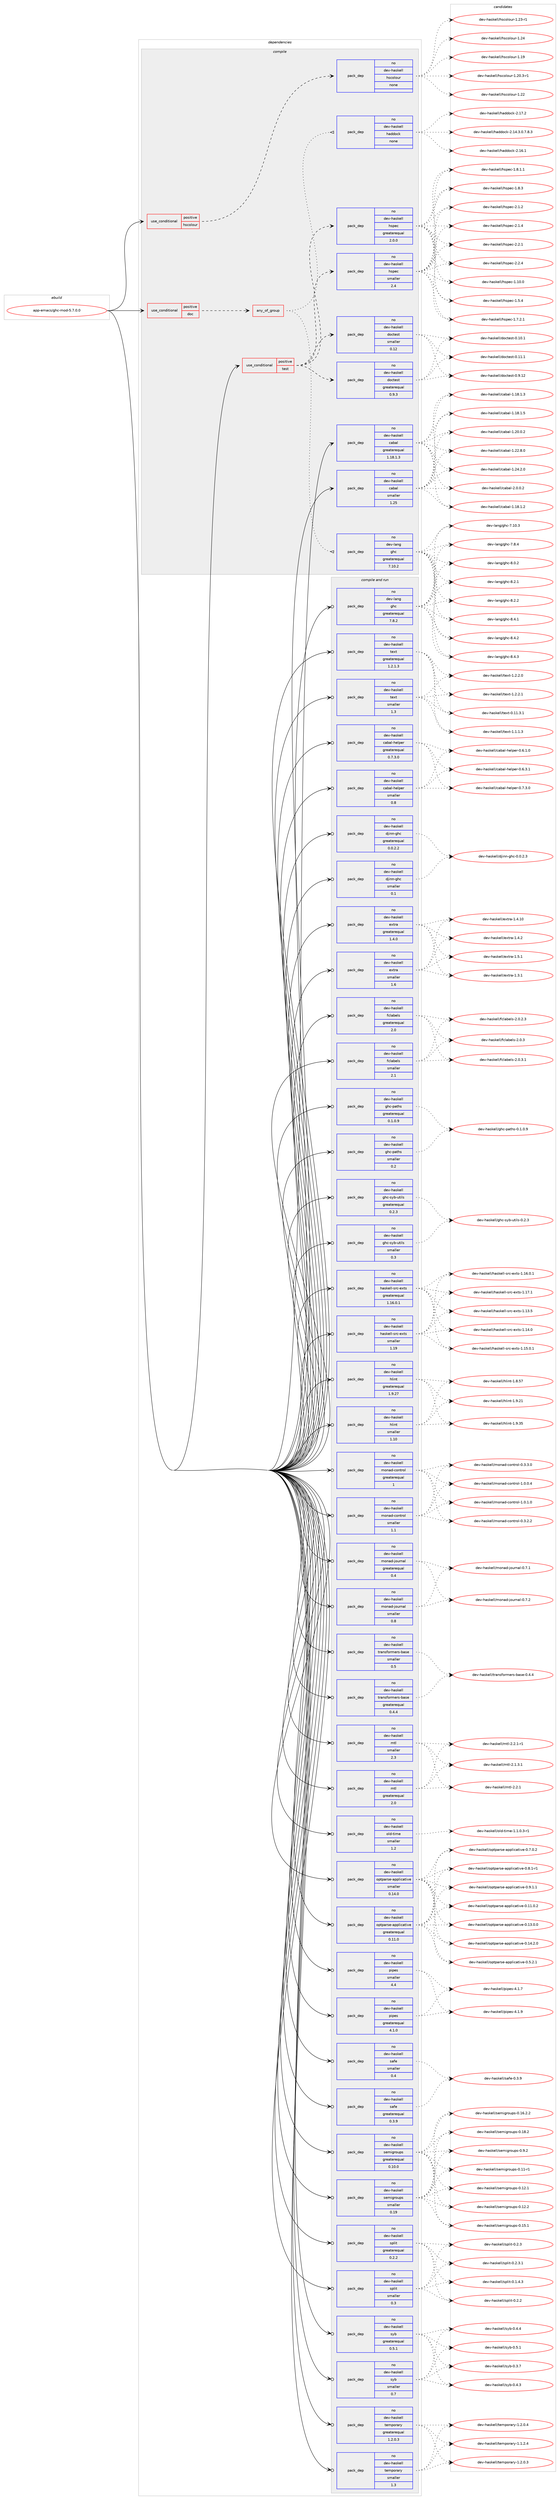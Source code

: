digraph prolog {

# *************
# Graph options
# *************

newrank=true;
concentrate=true;
compound=true;
graph [rankdir=LR,fontname=Helvetica,fontsize=10,ranksep=1.5];#, ranksep=2.5, nodesep=0.2];
edge  [arrowhead=vee];
node  [fontname=Helvetica,fontsize=10];

# **********
# The ebuild
# **********

subgraph cluster_leftcol {
color=gray;
rank=same;
label=<<i>ebuild</i>>;
id [label="app-emacs/ghc-mod-5.7.0.0", color=red, width=4, href="../app-emacs/ghc-mod-5.7.0.0.svg"];
}

# ****************
# The dependencies
# ****************

subgraph cluster_midcol {
color=gray;
label=<<i>dependencies</i>>;
subgraph cluster_compile {
fillcolor="#eeeeee";
style=filled;
label=<<i>compile</i>>;
subgraph cond349375 {
dependency1282736 [label=<<TABLE BORDER="0" CELLBORDER="1" CELLSPACING="0" CELLPADDING="4"><TR><TD ROWSPAN="3" CELLPADDING="10">use_conditional</TD></TR><TR><TD>positive</TD></TR><TR><TD>doc</TD></TR></TABLE>>, shape=none, color=red];
subgraph any19432 {
dependency1282737 [label=<<TABLE BORDER="0" CELLBORDER="1" CELLSPACING="0" CELLPADDING="4"><TR><TD CELLPADDING="10">any_of_group</TD></TR></TABLE>>, shape=none, color=red];subgraph pack913401 {
dependency1282738 [label=<<TABLE BORDER="0" CELLBORDER="1" CELLSPACING="0" CELLPADDING="4" WIDTH="220"><TR><TD ROWSPAN="6" CELLPADDING="30">pack_dep</TD></TR><TR><TD WIDTH="110">no</TD></TR><TR><TD>dev-haskell</TD></TR><TR><TD>haddock</TD></TR><TR><TD>none</TD></TR><TR><TD></TD></TR></TABLE>>, shape=none, color=blue];
}
dependency1282737:e -> dependency1282738:w [weight=20,style="dotted",arrowhead="oinv"];
subgraph pack913402 {
dependency1282739 [label=<<TABLE BORDER="0" CELLBORDER="1" CELLSPACING="0" CELLPADDING="4" WIDTH="220"><TR><TD ROWSPAN="6" CELLPADDING="30">pack_dep</TD></TR><TR><TD WIDTH="110">no</TD></TR><TR><TD>dev-lang</TD></TR><TR><TD>ghc</TD></TR><TR><TD>greaterequal</TD></TR><TR><TD>7.10.2</TD></TR></TABLE>>, shape=none, color=blue];
}
dependency1282737:e -> dependency1282739:w [weight=20,style="dotted",arrowhead="oinv"];
}
dependency1282736:e -> dependency1282737:w [weight=20,style="dashed",arrowhead="vee"];
}
id:e -> dependency1282736:w [weight=20,style="solid",arrowhead="vee"];
subgraph cond349376 {
dependency1282740 [label=<<TABLE BORDER="0" CELLBORDER="1" CELLSPACING="0" CELLPADDING="4"><TR><TD ROWSPAN="3" CELLPADDING="10">use_conditional</TD></TR><TR><TD>positive</TD></TR><TR><TD>hscolour</TD></TR></TABLE>>, shape=none, color=red];
subgraph pack913403 {
dependency1282741 [label=<<TABLE BORDER="0" CELLBORDER="1" CELLSPACING="0" CELLPADDING="4" WIDTH="220"><TR><TD ROWSPAN="6" CELLPADDING="30">pack_dep</TD></TR><TR><TD WIDTH="110">no</TD></TR><TR><TD>dev-haskell</TD></TR><TR><TD>hscolour</TD></TR><TR><TD>none</TD></TR><TR><TD></TD></TR></TABLE>>, shape=none, color=blue];
}
dependency1282740:e -> dependency1282741:w [weight=20,style="dashed",arrowhead="vee"];
}
id:e -> dependency1282740:w [weight=20,style="solid",arrowhead="vee"];
subgraph cond349377 {
dependency1282742 [label=<<TABLE BORDER="0" CELLBORDER="1" CELLSPACING="0" CELLPADDING="4"><TR><TD ROWSPAN="3" CELLPADDING="10">use_conditional</TD></TR><TR><TD>positive</TD></TR><TR><TD>test</TD></TR></TABLE>>, shape=none, color=red];
subgraph pack913404 {
dependency1282743 [label=<<TABLE BORDER="0" CELLBORDER="1" CELLSPACING="0" CELLPADDING="4" WIDTH="220"><TR><TD ROWSPAN="6" CELLPADDING="30">pack_dep</TD></TR><TR><TD WIDTH="110">no</TD></TR><TR><TD>dev-haskell</TD></TR><TR><TD>doctest</TD></TR><TR><TD>greaterequal</TD></TR><TR><TD>0.9.3</TD></TR></TABLE>>, shape=none, color=blue];
}
dependency1282742:e -> dependency1282743:w [weight=20,style="dashed",arrowhead="vee"];
subgraph pack913405 {
dependency1282744 [label=<<TABLE BORDER="0" CELLBORDER="1" CELLSPACING="0" CELLPADDING="4" WIDTH="220"><TR><TD ROWSPAN="6" CELLPADDING="30">pack_dep</TD></TR><TR><TD WIDTH="110">no</TD></TR><TR><TD>dev-haskell</TD></TR><TR><TD>doctest</TD></TR><TR><TD>smaller</TD></TR><TR><TD>0.12</TD></TR></TABLE>>, shape=none, color=blue];
}
dependency1282742:e -> dependency1282744:w [weight=20,style="dashed",arrowhead="vee"];
subgraph pack913406 {
dependency1282745 [label=<<TABLE BORDER="0" CELLBORDER="1" CELLSPACING="0" CELLPADDING="4" WIDTH="220"><TR><TD ROWSPAN="6" CELLPADDING="30">pack_dep</TD></TR><TR><TD WIDTH="110">no</TD></TR><TR><TD>dev-haskell</TD></TR><TR><TD>hspec</TD></TR><TR><TD>greaterequal</TD></TR><TR><TD>2.0.0</TD></TR></TABLE>>, shape=none, color=blue];
}
dependency1282742:e -> dependency1282745:w [weight=20,style="dashed",arrowhead="vee"];
subgraph pack913407 {
dependency1282746 [label=<<TABLE BORDER="0" CELLBORDER="1" CELLSPACING="0" CELLPADDING="4" WIDTH="220"><TR><TD ROWSPAN="6" CELLPADDING="30">pack_dep</TD></TR><TR><TD WIDTH="110">no</TD></TR><TR><TD>dev-haskell</TD></TR><TR><TD>hspec</TD></TR><TR><TD>smaller</TD></TR><TR><TD>2.4</TD></TR></TABLE>>, shape=none, color=blue];
}
dependency1282742:e -> dependency1282746:w [weight=20,style="dashed",arrowhead="vee"];
}
id:e -> dependency1282742:w [weight=20,style="solid",arrowhead="vee"];
subgraph pack913408 {
dependency1282747 [label=<<TABLE BORDER="0" CELLBORDER="1" CELLSPACING="0" CELLPADDING="4" WIDTH="220"><TR><TD ROWSPAN="6" CELLPADDING="30">pack_dep</TD></TR><TR><TD WIDTH="110">no</TD></TR><TR><TD>dev-haskell</TD></TR><TR><TD>cabal</TD></TR><TR><TD>greaterequal</TD></TR><TR><TD>1.18.1.3</TD></TR></TABLE>>, shape=none, color=blue];
}
id:e -> dependency1282747:w [weight=20,style="solid",arrowhead="vee"];
subgraph pack913409 {
dependency1282748 [label=<<TABLE BORDER="0" CELLBORDER="1" CELLSPACING="0" CELLPADDING="4" WIDTH="220"><TR><TD ROWSPAN="6" CELLPADDING="30">pack_dep</TD></TR><TR><TD WIDTH="110">no</TD></TR><TR><TD>dev-haskell</TD></TR><TR><TD>cabal</TD></TR><TR><TD>smaller</TD></TR><TR><TD>1.25</TD></TR></TABLE>>, shape=none, color=blue];
}
id:e -> dependency1282748:w [weight=20,style="solid",arrowhead="vee"];
}
subgraph cluster_compileandrun {
fillcolor="#eeeeee";
style=filled;
label=<<i>compile and run</i>>;
subgraph pack913410 {
dependency1282749 [label=<<TABLE BORDER="0" CELLBORDER="1" CELLSPACING="0" CELLPADDING="4" WIDTH="220"><TR><TD ROWSPAN="6" CELLPADDING="30">pack_dep</TD></TR><TR><TD WIDTH="110">no</TD></TR><TR><TD>dev-haskell</TD></TR><TR><TD>cabal-helper</TD></TR><TR><TD>greaterequal</TD></TR><TR><TD>0.7.3.0</TD></TR></TABLE>>, shape=none, color=blue];
}
id:e -> dependency1282749:w [weight=20,style="solid",arrowhead="odotvee"];
subgraph pack913411 {
dependency1282750 [label=<<TABLE BORDER="0" CELLBORDER="1" CELLSPACING="0" CELLPADDING="4" WIDTH="220"><TR><TD ROWSPAN="6" CELLPADDING="30">pack_dep</TD></TR><TR><TD WIDTH="110">no</TD></TR><TR><TD>dev-haskell</TD></TR><TR><TD>cabal-helper</TD></TR><TR><TD>smaller</TD></TR><TR><TD>0.8</TD></TR></TABLE>>, shape=none, color=blue];
}
id:e -> dependency1282750:w [weight=20,style="solid",arrowhead="odotvee"];
subgraph pack913412 {
dependency1282751 [label=<<TABLE BORDER="0" CELLBORDER="1" CELLSPACING="0" CELLPADDING="4" WIDTH="220"><TR><TD ROWSPAN="6" CELLPADDING="30">pack_dep</TD></TR><TR><TD WIDTH="110">no</TD></TR><TR><TD>dev-haskell</TD></TR><TR><TD>djinn-ghc</TD></TR><TR><TD>greaterequal</TD></TR><TR><TD>0.0.2.2</TD></TR></TABLE>>, shape=none, color=blue];
}
id:e -> dependency1282751:w [weight=20,style="solid",arrowhead="odotvee"];
subgraph pack913413 {
dependency1282752 [label=<<TABLE BORDER="0" CELLBORDER="1" CELLSPACING="0" CELLPADDING="4" WIDTH="220"><TR><TD ROWSPAN="6" CELLPADDING="30">pack_dep</TD></TR><TR><TD WIDTH="110">no</TD></TR><TR><TD>dev-haskell</TD></TR><TR><TD>djinn-ghc</TD></TR><TR><TD>smaller</TD></TR><TR><TD>0.1</TD></TR></TABLE>>, shape=none, color=blue];
}
id:e -> dependency1282752:w [weight=20,style="solid",arrowhead="odotvee"];
subgraph pack913414 {
dependency1282753 [label=<<TABLE BORDER="0" CELLBORDER="1" CELLSPACING="0" CELLPADDING="4" WIDTH="220"><TR><TD ROWSPAN="6" CELLPADDING="30">pack_dep</TD></TR><TR><TD WIDTH="110">no</TD></TR><TR><TD>dev-haskell</TD></TR><TR><TD>extra</TD></TR><TR><TD>greaterequal</TD></TR><TR><TD>1.4.0</TD></TR></TABLE>>, shape=none, color=blue];
}
id:e -> dependency1282753:w [weight=20,style="solid",arrowhead="odotvee"];
subgraph pack913415 {
dependency1282754 [label=<<TABLE BORDER="0" CELLBORDER="1" CELLSPACING="0" CELLPADDING="4" WIDTH="220"><TR><TD ROWSPAN="6" CELLPADDING="30">pack_dep</TD></TR><TR><TD WIDTH="110">no</TD></TR><TR><TD>dev-haskell</TD></TR><TR><TD>extra</TD></TR><TR><TD>smaller</TD></TR><TR><TD>1.6</TD></TR></TABLE>>, shape=none, color=blue];
}
id:e -> dependency1282754:w [weight=20,style="solid",arrowhead="odotvee"];
subgraph pack913416 {
dependency1282755 [label=<<TABLE BORDER="0" CELLBORDER="1" CELLSPACING="0" CELLPADDING="4" WIDTH="220"><TR><TD ROWSPAN="6" CELLPADDING="30">pack_dep</TD></TR><TR><TD WIDTH="110">no</TD></TR><TR><TD>dev-haskell</TD></TR><TR><TD>fclabels</TD></TR><TR><TD>greaterequal</TD></TR><TR><TD>2.0</TD></TR></TABLE>>, shape=none, color=blue];
}
id:e -> dependency1282755:w [weight=20,style="solid",arrowhead="odotvee"];
subgraph pack913417 {
dependency1282756 [label=<<TABLE BORDER="0" CELLBORDER="1" CELLSPACING="0" CELLPADDING="4" WIDTH="220"><TR><TD ROWSPAN="6" CELLPADDING="30">pack_dep</TD></TR><TR><TD WIDTH="110">no</TD></TR><TR><TD>dev-haskell</TD></TR><TR><TD>fclabels</TD></TR><TR><TD>smaller</TD></TR><TR><TD>2.1</TD></TR></TABLE>>, shape=none, color=blue];
}
id:e -> dependency1282756:w [weight=20,style="solid",arrowhead="odotvee"];
subgraph pack913418 {
dependency1282757 [label=<<TABLE BORDER="0" CELLBORDER="1" CELLSPACING="0" CELLPADDING="4" WIDTH="220"><TR><TD ROWSPAN="6" CELLPADDING="30">pack_dep</TD></TR><TR><TD WIDTH="110">no</TD></TR><TR><TD>dev-haskell</TD></TR><TR><TD>ghc-paths</TD></TR><TR><TD>greaterequal</TD></TR><TR><TD>0.1.0.9</TD></TR></TABLE>>, shape=none, color=blue];
}
id:e -> dependency1282757:w [weight=20,style="solid",arrowhead="odotvee"];
subgraph pack913419 {
dependency1282758 [label=<<TABLE BORDER="0" CELLBORDER="1" CELLSPACING="0" CELLPADDING="4" WIDTH="220"><TR><TD ROWSPAN="6" CELLPADDING="30">pack_dep</TD></TR><TR><TD WIDTH="110">no</TD></TR><TR><TD>dev-haskell</TD></TR><TR><TD>ghc-paths</TD></TR><TR><TD>smaller</TD></TR><TR><TD>0.2</TD></TR></TABLE>>, shape=none, color=blue];
}
id:e -> dependency1282758:w [weight=20,style="solid",arrowhead="odotvee"];
subgraph pack913420 {
dependency1282759 [label=<<TABLE BORDER="0" CELLBORDER="1" CELLSPACING="0" CELLPADDING="4" WIDTH="220"><TR><TD ROWSPAN="6" CELLPADDING="30">pack_dep</TD></TR><TR><TD WIDTH="110">no</TD></TR><TR><TD>dev-haskell</TD></TR><TR><TD>ghc-syb-utils</TD></TR><TR><TD>greaterequal</TD></TR><TR><TD>0.2.3</TD></TR></TABLE>>, shape=none, color=blue];
}
id:e -> dependency1282759:w [weight=20,style="solid",arrowhead="odotvee"];
subgraph pack913421 {
dependency1282760 [label=<<TABLE BORDER="0" CELLBORDER="1" CELLSPACING="0" CELLPADDING="4" WIDTH="220"><TR><TD ROWSPAN="6" CELLPADDING="30">pack_dep</TD></TR><TR><TD WIDTH="110">no</TD></TR><TR><TD>dev-haskell</TD></TR><TR><TD>ghc-syb-utils</TD></TR><TR><TD>smaller</TD></TR><TR><TD>0.3</TD></TR></TABLE>>, shape=none, color=blue];
}
id:e -> dependency1282760:w [weight=20,style="solid",arrowhead="odotvee"];
subgraph pack913422 {
dependency1282761 [label=<<TABLE BORDER="0" CELLBORDER="1" CELLSPACING="0" CELLPADDING="4" WIDTH="220"><TR><TD ROWSPAN="6" CELLPADDING="30">pack_dep</TD></TR><TR><TD WIDTH="110">no</TD></TR><TR><TD>dev-haskell</TD></TR><TR><TD>haskell-src-exts</TD></TR><TR><TD>greaterequal</TD></TR><TR><TD>1.16.0.1</TD></TR></TABLE>>, shape=none, color=blue];
}
id:e -> dependency1282761:w [weight=20,style="solid",arrowhead="odotvee"];
subgraph pack913423 {
dependency1282762 [label=<<TABLE BORDER="0" CELLBORDER="1" CELLSPACING="0" CELLPADDING="4" WIDTH="220"><TR><TD ROWSPAN="6" CELLPADDING="30">pack_dep</TD></TR><TR><TD WIDTH="110">no</TD></TR><TR><TD>dev-haskell</TD></TR><TR><TD>haskell-src-exts</TD></TR><TR><TD>smaller</TD></TR><TR><TD>1.19</TD></TR></TABLE>>, shape=none, color=blue];
}
id:e -> dependency1282762:w [weight=20,style="solid",arrowhead="odotvee"];
subgraph pack913424 {
dependency1282763 [label=<<TABLE BORDER="0" CELLBORDER="1" CELLSPACING="0" CELLPADDING="4" WIDTH="220"><TR><TD ROWSPAN="6" CELLPADDING="30">pack_dep</TD></TR><TR><TD WIDTH="110">no</TD></TR><TR><TD>dev-haskell</TD></TR><TR><TD>hlint</TD></TR><TR><TD>greaterequal</TD></TR><TR><TD>1.9.27</TD></TR></TABLE>>, shape=none, color=blue];
}
id:e -> dependency1282763:w [weight=20,style="solid",arrowhead="odotvee"];
subgraph pack913425 {
dependency1282764 [label=<<TABLE BORDER="0" CELLBORDER="1" CELLSPACING="0" CELLPADDING="4" WIDTH="220"><TR><TD ROWSPAN="6" CELLPADDING="30">pack_dep</TD></TR><TR><TD WIDTH="110">no</TD></TR><TR><TD>dev-haskell</TD></TR><TR><TD>hlint</TD></TR><TR><TD>smaller</TD></TR><TR><TD>1.10</TD></TR></TABLE>>, shape=none, color=blue];
}
id:e -> dependency1282764:w [weight=20,style="solid",arrowhead="odotvee"];
subgraph pack913426 {
dependency1282765 [label=<<TABLE BORDER="0" CELLBORDER="1" CELLSPACING="0" CELLPADDING="4" WIDTH="220"><TR><TD ROWSPAN="6" CELLPADDING="30">pack_dep</TD></TR><TR><TD WIDTH="110">no</TD></TR><TR><TD>dev-haskell</TD></TR><TR><TD>monad-control</TD></TR><TR><TD>greaterequal</TD></TR><TR><TD>1</TD></TR></TABLE>>, shape=none, color=blue];
}
id:e -> dependency1282765:w [weight=20,style="solid",arrowhead="odotvee"];
subgraph pack913427 {
dependency1282766 [label=<<TABLE BORDER="0" CELLBORDER="1" CELLSPACING="0" CELLPADDING="4" WIDTH="220"><TR><TD ROWSPAN="6" CELLPADDING="30">pack_dep</TD></TR><TR><TD WIDTH="110">no</TD></TR><TR><TD>dev-haskell</TD></TR><TR><TD>monad-control</TD></TR><TR><TD>smaller</TD></TR><TR><TD>1.1</TD></TR></TABLE>>, shape=none, color=blue];
}
id:e -> dependency1282766:w [weight=20,style="solid",arrowhead="odotvee"];
subgraph pack913428 {
dependency1282767 [label=<<TABLE BORDER="0" CELLBORDER="1" CELLSPACING="0" CELLPADDING="4" WIDTH="220"><TR><TD ROWSPAN="6" CELLPADDING="30">pack_dep</TD></TR><TR><TD WIDTH="110">no</TD></TR><TR><TD>dev-haskell</TD></TR><TR><TD>monad-journal</TD></TR><TR><TD>greaterequal</TD></TR><TR><TD>0.4</TD></TR></TABLE>>, shape=none, color=blue];
}
id:e -> dependency1282767:w [weight=20,style="solid",arrowhead="odotvee"];
subgraph pack913429 {
dependency1282768 [label=<<TABLE BORDER="0" CELLBORDER="1" CELLSPACING="0" CELLPADDING="4" WIDTH="220"><TR><TD ROWSPAN="6" CELLPADDING="30">pack_dep</TD></TR><TR><TD WIDTH="110">no</TD></TR><TR><TD>dev-haskell</TD></TR><TR><TD>monad-journal</TD></TR><TR><TD>smaller</TD></TR><TR><TD>0.8</TD></TR></TABLE>>, shape=none, color=blue];
}
id:e -> dependency1282768:w [weight=20,style="solid",arrowhead="odotvee"];
subgraph pack913430 {
dependency1282769 [label=<<TABLE BORDER="0" CELLBORDER="1" CELLSPACING="0" CELLPADDING="4" WIDTH="220"><TR><TD ROWSPAN="6" CELLPADDING="30">pack_dep</TD></TR><TR><TD WIDTH="110">no</TD></TR><TR><TD>dev-haskell</TD></TR><TR><TD>mtl</TD></TR><TR><TD>greaterequal</TD></TR><TR><TD>2.0</TD></TR></TABLE>>, shape=none, color=blue];
}
id:e -> dependency1282769:w [weight=20,style="solid",arrowhead="odotvee"];
subgraph pack913431 {
dependency1282770 [label=<<TABLE BORDER="0" CELLBORDER="1" CELLSPACING="0" CELLPADDING="4" WIDTH="220"><TR><TD ROWSPAN="6" CELLPADDING="30">pack_dep</TD></TR><TR><TD WIDTH="110">no</TD></TR><TR><TD>dev-haskell</TD></TR><TR><TD>mtl</TD></TR><TR><TD>smaller</TD></TR><TR><TD>2.3</TD></TR></TABLE>>, shape=none, color=blue];
}
id:e -> dependency1282770:w [weight=20,style="solid",arrowhead="odotvee"];
subgraph pack913432 {
dependency1282771 [label=<<TABLE BORDER="0" CELLBORDER="1" CELLSPACING="0" CELLPADDING="4" WIDTH="220"><TR><TD ROWSPAN="6" CELLPADDING="30">pack_dep</TD></TR><TR><TD WIDTH="110">no</TD></TR><TR><TD>dev-haskell</TD></TR><TR><TD>old-time</TD></TR><TR><TD>smaller</TD></TR><TR><TD>1.2</TD></TR></TABLE>>, shape=none, color=blue];
}
id:e -> dependency1282771:w [weight=20,style="solid",arrowhead="odotvee"];
subgraph pack913433 {
dependency1282772 [label=<<TABLE BORDER="0" CELLBORDER="1" CELLSPACING="0" CELLPADDING="4" WIDTH="220"><TR><TD ROWSPAN="6" CELLPADDING="30">pack_dep</TD></TR><TR><TD WIDTH="110">no</TD></TR><TR><TD>dev-haskell</TD></TR><TR><TD>optparse-applicative</TD></TR><TR><TD>greaterequal</TD></TR><TR><TD>0.11.0</TD></TR></TABLE>>, shape=none, color=blue];
}
id:e -> dependency1282772:w [weight=20,style="solid",arrowhead="odotvee"];
subgraph pack913434 {
dependency1282773 [label=<<TABLE BORDER="0" CELLBORDER="1" CELLSPACING="0" CELLPADDING="4" WIDTH="220"><TR><TD ROWSPAN="6" CELLPADDING="30">pack_dep</TD></TR><TR><TD WIDTH="110">no</TD></TR><TR><TD>dev-haskell</TD></TR><TR><TD>optparse-applicative</TD></TR><TR><TD>smaller</TD></TR><TR><TD>0.14.0</TD></TR></TABLE>>, shape=none, color=blue];
}
id:e -> dependency1282773:w [weight=20,style="solid",arrowhead="odotvee"];
subgraph pack913435 {
dependency1282774 [label=<<TABLE BORDER="0" CELLBORDER="1" CELLSPACING="0" CELLPADDING="4" WIDTH="220"><TR><TD ROWSPAN="6" CELLPADDING="30">pack_dep</TD></TR><TR><TD WIDTH="110">no</TD></TR><TR><TD>dev-haskell</TD></TR><TR><TD>pipes</TD></TR><TR><TD>greaterequal</TD></TR><TR><TD>4.1.0</TD></TR></TABLE>>, shape=none, color=blue];
}
id:e -> dependency1282774:w [weight=20,style="solid",arrowhead="odotvee"];
subgraph pack913436 {
dependency1282775 [label=<<TABLE BORDER="0" CELLBORDER="1" CELLSPACING="0" CELLPADDING="4" WIDTH="220"><TR><TD ROWSPAN="6" CELLPADDING="30">pack_dep</TD></TR><TR><TD WIDTH="110">no</TD></TR><TR><TD>dev-haskell</TD></TR><TR><TD>pipes</TD></TR><TR><TD>smaller</TD></TR><TR><TD>4.4</TD></TR></TABLE>>, shape=none, color=blue];
}
id:e -> dependency1282775:w [weight=20,style="solid",arrowhead="odotvee"];
subgraph pack913437 {
dependency1282776 [label=<<TABLE BORDER="0" CELLBORDER="1" CELLSPACING="0" CELLPADDING="4" WIDTH="220"><TR><TD ROWSPAN="6" CELLPADDING="30">pack_dep</TD></TR><TR><TD WIDTH="110">no</TD></TR><TR><TD>dev-haskell</TD></TR><TR><TD>safe</TD></TR><TR><TD>greaterequal</TD></TR><TR><TD>0.3.9</TD></TR></TABLE>>, shape=none, color=blue];
}
id:e -> dependency1282776:w [weight=20,style="solid",arrowhead="odotvee"];
subgraph pack913438 {
dependency1282777 [label=<<TABLE BORDER="0" CELLBORDER="1" CELLSPACING="0" CELLPADDING="4" WIDTH="220"><TR><TD ROWSPAN="6" CELLPADDING="30">pack_dep</TD></TR><TR><TD WIDTH="110">no</TD></TR><TR><TD>dev-haskell</TD></TR><TR><TD>safe</TD></TR><TR><TD>smaller</TD></TR><TR><TD>0.4</TD></TR></TABLE>>, shape=none, color=blue];
}
id:e -> dependency1282777:w [weight=20,style="solid",arrowhead="odotvee"];
subgraph pack913439 {
dependency1282778 [label=<<TABLE BORDER="0" CELLBORDER="1" CELLSPACING="0" CELLPADDING="4" WIDTH="220"><TR><TD ROWSPAN="6" CELLPADDING="30">pack_dep</TD></TR><TR><TD WIDTH="110">no</TD></TR><TR><TD>dev-haskell</TD></TR><TR><TD>semigroups</TD></TR><TR><TD>greaterequal</TD></TR><TR><TD>0.10.0</TD></TR></TABLE>>, shape=none, color=blue];
}
id:e -> dependency1282778:w [weight=20,style="solid",arrowhead="odotvee"];
subgraph pack913440 {
dependency1282779 [label=<<TABLE BORDER="0" CELLBORDER="1" CELLSPACING="0" CELLPADDING="4" WIDTH="220"><TR><TD ROWSPAN="6" CELLPADDING="30">pack_dep</TD></TR><TR><TD WIDTH="110">no</TD></TR><TR><TD>dev-haskell</TD></TR><TR><TD>semigroups</TD></TR><TR><TD>smaller</TD></TR><TR><TD>0.19</TD></TR></TABLE>>, shape=none, color=blue];
}
id:e -> dependency1282779:w [weight=20,style="solid",arrowhead="odotvee"];
subgraph pack913441 {
dependency1282780 [label=<<TABLE BORDER="0" CELLBORDER="1" CELLSPACING="0" CELLPADDING="4" WIDTH="220"><TR><TD ROWSPAN="6" CELLPADDING="30">pack_dep</TD></TR><TR><TD WIDTH="110">no</TD></TR><TR><TD>dev-haskell</TD></TR><TR><TD>split</TD></TR><TR><TD>greaterequal</TD></TR><TR><TD>0.2.2</TD></TR></TABLE>>, shape=none, color=blue];
}
id:e -> dependency1282780:w [weight=20,style="solid",arrowhead="odotvee"];
subgraph pack913442 {
dependency1282781 [label=<<TABLE BORDER="0" CELLBORDER="1" CELLSPACING="0" CELLPADDING="4" WIDTH="220"><TR><TD ROWSPAN="6" CELLPADDING="30">pack_dep</TD></TR><TR><TD WIDTH="110">no</TD></TR><TR><TD>dev-haskell</TD></TR><TR><TD>split</TD></TR><TR><TD>smaller</TD></TR><TR><TD>0.3</TD></TR></TABLE>>, shape=none, color=blue];
}
id:e -> dependency1282781:w [weight=20,style="solid",arrowhead="odotvee"];
subgraph pack913443 {
dependency1282782 [label=<<TABLE BORDER="0" CELLBORDER="1" CELLSPACING="0" CELLPADDING="4" WIDTH="220"><TR><TD ROWSPAN="6" CELLPADDING="30">pack_dep</TD></TR><TR><TD WIDTH="110">no</TD></TR><TR><TD>dev-haskell</TD></TR><TR><TD>syb</TD></TR><TR><TD>greaterequal</TD></TR><TR><TD>0.5.1</TD></TR></TABLE>>, shape=none, color=blue];
}
id:e -> dependency1282782:w [weight=20,style="solid",arrowhead="odotvee"];
subgraph pack913444 {
dependency1282783 [label=<<TABLE BORDER="0" CELLBORDER="1" CELLSPACING="0" CELLPADDING="4" WIDTH="220"><TR><TD ROWSPAN="6" CELLPADDING="30">pack_dep</TD></TR><TR><TD WIDTH="110">no</TD></TR><TR><TD>dev-haskell</TD></TR><TR><TD>syb</TD></TR><TR><TD>smaller</TD></TR><TR><TD>0.7</TD></TR></TABLE>>, shape=none, color=blue];
}
id:e -> dependency1282783:w [weight=20,style="solid",arrowhead="odotvee"];
subgraph pack913445 {
dependency1282784 [label=<<TABLE BORDER="0" CELLBORDER="1" CELLSPACING="0" CELLPADDING="4" WIDTH="220"><TR><TD ROWSPAN="6" CELLPADDING="30">pack_dep</TD></TR><TR><TD WIDTH="110">no</TD></TR><TR><TD>dev-haskell</TD></TR><TR><TD>temporary</TD></TR><TR><TD>greaterequal</TD></TR><TR><TD>1.2.0.3</TD></TR></TABLE>>, shape=none, color=blue];
}
id:e -> dependency1282784:w [weight=20,style="solid",arrowhead="odotvee"];
subgraph pack913446 {
dependency1282785 [label=<<TABLE BORDER="0" CELLBORDER="1" CELLSPACING="0" CELLPADDING="4" WIDTH="220"><TR><TD ROWSPAN="6" CELLPADDING="30">pack_dep</TD></TR><TR><TD WIDTH="110">no</TD></TR><TR><TD>dev-haskell</TD></TR><TR><TD>temporary</TD></TR><TR><TD>smaller</TD></TR><TR><TD>1.3</TD></TR></TABLE>>, shape=none, color=blue];
}
id:e -> dependency1282785:w [weight=20,style="solid",arrowhead="odotvee"];
subgraph pack913447 {
dependency1282786 [label=<<TABLE BORDER="0" CELLBORDER="1" CELLSPACING="0" CELLPADDING="4" WIDTH="220"><TR><TD ROWSPAN="6" CELLPADDING="30">pack_dep</TD></TR><TR><TD WIDTH="110">no</TD></TR><TR><TD>dev-haskell</TD></TR><TR><TD>text</TD></TR><TR><TD>greaterequal</TD></TR><TR><TD>1.2.1.3</TD></TR></TABLE>>, shape=none, color=blue];
}
id:e -> dependency1282786:w [weight=20,style="solid",arrowhead="odotvee"];
subgraph pack913448 {
dependency1282787 [label=<<TABLE BORDER="0" CELLBORDER="1" CELLSPACING="0" CELLPADDING="4" WIDTH="220"><TR><TD ROWSPAN="6" CELLPADDING="30">pack_dep</TD></TR><TR><TD WIDTH="110">no</TD></TR><TR><TD>dev-haskell</TD></TR><TR><TD>text</TD></TR><TR><TD>smaller</TD></TR><TR><TD>1.3</TD></TR></TABLE>>, shape=none, color=blue];
}
id:e -> dependency1282787:w [weight=20,style="solid",arrowhead="odotvee"];
subgraph pack913449 {
dependency1282788 [label=<<TABLE BORDER="0" CELLBORDER="1" CELLSPACING="0" CELLPADDING="4" WIDTH="220"><TR><TD ROWSPAN="6" CELLPADDING="30">pack_dep</TD></TR><TR><TD WIDTH="110">no</TD></TR><TR><TD>dev-haskell</TD></TR><TR><TD>transformers-base</TD></TR><TR><TD>greaterequal</TD></TR><TR><TD>0.4.4</TD></TR></TABLE>>, shape=none, color=blue];
}
id:e -> dependency1282788:w [weight=20,style="solid",arrowhead="odotvee"];
subgraph pack913450 {
dependency1282789 [label=<<TABLE BORDER="0" CELLBORDER="1" CELLSPACING="0" CELLPADDING="4" WIDTH="220"><TR><TD ROWSPAN="6" CELLPADDING="30">pack_dep</TD></TR><TR><TD WIDTH="110">no</TD></TR><TR><TD>dev-haskell</TD></TR><TR><TD>transformers-base</TD></TR><TR><TD>smaller</TD></TR><TR><TD>0.5</TD></TR></TABLE>>, shape=none, color=blue];
}
id:e -> dependency1282789:w [weight=20,style="solid",arrowhead="odotvee"];
subgraph pack913451 {
dependency1282790 [label=<<TABLE BORDER="0" CELLBORDER="1" CELLSPACING="0" CELLPADDING="4" WIDTH="220"><TR><TD ROWSPAN="6" CELLPADDING="30">pack_dep</TD></TR><TR><TD WIDTH="110">no</TD></TR><TR><TD>dev-lang</TD></TR><TR><TD>ghc</TD></TR><TR><TD>greaterequal</TD></TR><TR><TD>7.8.2</TD></TR></TABLE>>, shape=none, color=blue];
}
id:e -> dependency1282790:w [weight=20,style="solid",arrowhead="odotvee"];
}
subgraph cluster_run {
fillcolor="#eeeeee";
style=filled;
label=<<i>run</i>>;
}
}

# **************
# The candidates
# **************

subgraph cluster_choices {
rank=same;
color=gray;
label=<<i>candidates</i>>;

subgraph choice913401 {
color=black;
nodesep=1;
choice1001011184510497115107101108108471049710010011199107455046495246514648465546564651 [label="dev-haskell/haddock-2.14.3.0.7.8.3", color=red, width=4,href="../dev-haskell/haddock-2.14.3.0.7.8.3.svg"];
choice100101118451049711510710110810847104971001001119910745504649544649 [label="dev-haskell/haddock-2.16.1", color=red, width=4,href="../dev-haskell/haddock-2.16.1.svg"];
choice100101118451049711510710110810847104971001001119910745504649554650 [label="dev-haskell/haddock-2.17.2", color=red, width=4,href="../dev-haskell/haddock-2.17.2.svg"];
dependency1282738:e -> choice1001011184510497115107101108108471049710010011199107455046495246514648465546564651:w [style=dotted,weight="100"];
dependency1282738:e -> choice100101118451049711510710110810847104971001001119910745504649544649:w [style=dotted,weight="100"];
dependency1282738:e -> choice100101118451049711510710110810847104971001001119910745504649554650:w [style=dotted,weight="100"];
}
subgraph choice913402 {
color=black;
nodesep=1;
choice1001011184510897110103471031049945554649484651 [label="dev-lang/ghc-7.10.3", color=red, width=4,href="../dev-lang/ghc-7.10.3.svg"];
choice10010111845108971101034710310499455546564652 [label="dev-lang/ghc-7.8.4", color=red, width=4,href="../dev-lang/ghc-7.8.4.svg"];
choice10010111845108971101034710310499455646484650 [label="dev-lang/ghc-8.0.2", color=red, width=4,href="../dev-lang/ghc-8.0.2.svg"];
choice10010111845108971101034710310499455646504649 [label="dev-lang/ghc-8.2.1", color=red, width=4,href="../dev-lang/ghc-8.2.1.svg"];
choice10010111845108971101034710310499455646504650 [label="dev-lang/ghc-8.2.2", color=red, width=4,href="../dev-lang/ghc-8.2.2.svg"];
choice10010111845108971101034710310499455646524649 [label="dev-lang/ghc-8.4.1", color=red, width=4,href="../dev-lang/ghc-8.4.1.svg"];
choice10010111845108971101034710310499455646524650 [label="dev-lang/ghc-8.4.2", color=red, width=4,href="../dev-lang/ghc-8.4.2.svg"];
choice10010111845108971101034710310499455646524651 [label="dev-lang/ghc-8.4.3", color=red, width=4,href="../dev-lang/ghc-8.4.3.svg"];
dependency1282739:e -> choice1001011184510897110103471031049945554649484651:w [style=dotted,weight="100"];
dependency1282739:e -> choice10010111845108971101034710310499455546564652:w [style=dotted,weight="100"];
dependency1282739:e -> choice10010111845108971101034710310499455646484650:w [style=dotted,weight="100"];
dependency1282739:e -> choice10010111845108971101034710310499455646504649:w [style=dotted,weight="100"];
dependency1282739:e -> choice10010111845108971101034710310499455646504650:w [style=dotted,weight="100"];
dependency1282739:e -> choice10010111845108971101034710310499455646524649:w [style=dotted,weight="100"];
dependency1282739:e -> choice10010111845108971101034710310499455646524650:w [style=dotted,weight="100"];
dependency1282739:e -> choice10010111845108971101034710310499455646524651:w [style=dotted,weight="100"];
}
subgraph choice913403 {
color=black;
nodesep=1;
choice100101118451049711510710110810847104115991111081111171144549464957 [label="dev-haskell/hscolour-1.19", color=red, width=4,href="../dev-haskell/hscolour-1.19.svg"];
choice10010111845104971151071011081084710411599111108111117114454946504846514511449 [label="dev-haskell/hscolour-1.20.3-r1", color=red, width=4,href="../dev-haskell/hscolour-1.20.3-r1.svg"];
choice100101118451049711510710110810847104115991111081111171144549465050 [label="dev-haskell/hscolour-1.22", color=red, width=4,href="../dev-haskell/hscolour-1.22.svg"];
choice1001011184510497115107101108108471041159911110811111711445494650514511449 [label="dev-haskell/hscolour-1.23-r1", color=red, width=4,href="../dev-haskell/hscolour-1.23-r1.svg"];
choice100101118451049711510710110810847104115991111081111171144549465052 [label="dev-haskell/hscolour-1.24", color=red, width=4,href="../dev-haskell/hscolour-1.24.svg"];
dependency1282741:e -> choice100101118451049711510710110810847104115991111081111171144549464957:w [style=dotted,weight="100"];
dependency1282741:e -> choice10010111845104971151071011081084710411599111108111117114454946504846514511449:w [style=dotted,weight="100"];
dependency1282741:e -> choice100101118451049711510710110810847104115991111081111171144549465050:w [style=dotted,weight="100"];
dependency1282741:e -> choice1001011184510497115107101108108471041159911110811111711445494650514511449:w [style=dotted,weight="100"];
dependency1282741:e -> choice100101118451049711510710110810847104115991111081111171144549465052:w [style=dotted,weight="100"];
}
subgraph choice913404 {
color=black;
nodesep=1;
choice1001011184510497115107101108108471001119911610111511645484649484649 [label="dev-haskell/doctest-0.10.1", color=red, width=4,href="../dev-haskell/doctest-0.10.1.svg"];
choice1001011184510497115107101108108471001119911610111511645484649494649 [label="dev-haskell/doctest-0.11.1", color=red, width=4,href="../dev-haskell/doctest-0.11.1.svg"];
choice1001011184510497115107101108108471001119911610111511645484657464950 [label="dev-haskell/doctest-0.9.12", color=red, width=4,href="../dev-haskell/doctest-0.9.12.svg"];
dependency1282743:e -> choice1001011184510497115107101108108471001119911610111511645484649484649:w [style=dotted,weight="100"];
dependency1282743:e -> choice1001011184510497115107101108108471001119911610111511645484649494649:w [style=dotted,weight="100"];
dependency1282743:e -> choice1001011184510497115107101108108471001119911610111511645484657464950:w [style=dotted,weight="100"];
}
subgraph choice913405 {
color=black;
nodesep=1;
choice1001011184510497115107101108108471001119911610111511645484649484649 [label="dev-haskell/doctest-0.10.1", color=red, width=4,href="../dev-haskell/doctest-0.10.1.svg"];
choice1001011184510497115107101108108471001119911610111511645484649494649 [label="dev-haskell/doctest-0.11.1", color=red, width=4,href="../dev-haskell/doctest-0.11.1.svg"];
choice1001011184510497115107101108108471001119911610111511645484657464950 [label="dev-haskell/doctest-0.9.12", color=red, width=4,href="../dev-haskell/doctest-0.9.12.svg"];
dependency1282744:e -> choice1001011184510497115107101108108471001119911610111511645484649484649:w [style=dotted,weight="100"];
dependency1282744:e -> choice1001011184510497115107101108108471001119911610111511645484649494649:w [style=dotted,weight="100"];
dependency1282744:e -> choice1001011184510497115107101108108471001119911610111511645484657464950:w [style=dotted,weight="100"];
}
subgraph choice913406 {
color=black;
nodesep=1;
choice1001011184510497115107101108108471041151121019945494649484648 [label="dev-haskell/hspec-1.10.0", color=red, width=4,href="../dev-haskell/hspec-1.10.0.svg"];
choice10010111845104971151071011081084710411511210199454946534652 [label="dev-haskell/hspec-1.5.4", color=red, width=4,href="../dev-haskell/hspec-1.5.4.svg"];
choice100101118451049711510710110810847104115112101994549465546504649 [label="dev-haskell/hspec-1.7.2.1", color=red, width=4,href="../dev-haskell/hspec-1.7.2.1.svg"];
choice100101118451049711510710110810847104115112101994549465646494649 [label="dev-haskell/hspec-1.8.1.1", color=red, width=4,href="../dev-haskell/hspec-1.8.1.1.svg"];
choice10010111845104971151071011081084710411511210199454946564651 [label="dev-haskell/hspec-1.8.3", color=red, width=4,href="../dev-haskell/hspec-1.8.3.svg"];
choice10010111845104971151071011081084710411511210199455046494650 [label="dev-haskell/hspec-2.1.2", color=red, width=4,href="../dev-haskell/hspec-2.1.2.svg"];
choice10010111845104971151071011081084710411511210199455046494652 [label="dev-haskell/hspec-2.1.4", color=red, width=4,href="../dev-haskell/hspec-2.1.4.svg"];
choice10010111845104971151071011081084710411511210199455046504649 [label="dev-haskell/hspec-2.2.1", color=red, width=4,href="../dev-haskell/hspec-2.2.1.svg"];
choice10010111845104971151071011081084710411511210199455046504652 [label="dev-haskell/hspec-2.2.4", color=red, width=4,href="../dev-haskell/hspec-2.2.4.svg"];
dependency1282745:e -> choice1001011184510497115107101108108471041151121019945494649484648:w [style=dotted,weight="100"];
dependency1282745:e -> choice10010111845104971151071011081084710411511210199454946534652:w [style=dotted,weight="100"];
dependency1282745:e -> choice100101118451049711510710110810847104115112101994549465546504649:w [style=dotted,weight="100"];
dependency1282745:e -> choice100101118451049711510710110810847104115112101994549465646494649:w [style=dotted,weight="100"];
dependency1282745:e -> choice10010111845104971151071011081084710411511210199454946564651:w [style=dotted,weight="100"];
dependency1282745:e -> choice10010111845104971151071011081084710411511210199455046494650:w [style=dotted,weight="100"];
dependency1282745:e -> choice10010111845104971151071011081084710411511210199455046494652:w [style=dotted,weight="100"];
dependency1282745:e -> choice10010111845104971151071011081084710411511210199455046504649:w [style=dotted,weight="100"];
dependency1282745:e -> choice10010111845104971151071011081084710411511210199455046504652:w [style=dotted,weight="100"];
}
subgraph choice913407 {
color=black;
nodesep=1;
choice1001011184510497115107101108108471041151121019945494649484648 [label="dev-haskell/hspec-1.10.0", color=red, width=4,href="../dev-haskell/hspec-1.10.0.svg"];
choice10010111845104971151071011081084710411511210199454946534652 [label="dev-haskell/hspec-1.5.4", color=red, width=4,href="../dev-haskell/hspec-1.5.4.svg"];
choice100101118451049711510710110810847104115112101994549465546504649 [label="dev-haskell/hspec-1.7.2.1", color=red, width=4,href="../dev-haskell/hspec-1.7.2.1.svg"];
choice100101118451049711510710110810847104115112101994549465646494649 [label="dev-haskell/hspec-1.8.1.1", color=red, width=4,href="../dev-haskell/hspec-1.8.1.1.svg"];
choice10010111845104971151071011081084710411511210199454946564651 [label="dev-haskell/hspec-1.8.3", color=red, width=4,href="../dev-haskell/hspec-1.8.3.svg"];
choice10010111845104971151071011081084710411511210199455046494650 [label="dev-haskell/hspec-2.1.2", color=red, width=4,href="../dev-haskell/hspec-2.1.2.svg"];
choice10010111845104971151071011081084710411511210199455046494652 [label="dev-haskell/hspec-2.1.4", color=red, width=4,href="../dev-haskell/hspec-2.1.4.svg"];
choice10010111845104971151071011081084710411511210199455046504649 [label="dev-haskell/hspec-2.2.1", color=red, width=4,href="../dev-haskell/hspec-2.2.1.svg"];
choice10010111845104971151071011081084710411511210199455046504652 [label="dev-haskell/hspec-2.2.4", color=red, width=4,href="../dev-haskell/hspec-2.2.4.svg"];
dependency1282746:e -> choice1001011184510497115107101108108471041151121019945494649484648:w [style=dotted,weight="100"];
dependency1282746:e -> choice10010111845104971151071011081084710411511210199454946534652:w [style=dotted,weight="100"];
dependency1282746:e -> choice100101118451049711510710110810847104115112101994549465546504649:w [style=dotted,weight="100"];
dependency1282746:e -> choice100101118451049711510710110810847104115112101994549465646494649:w [style=dotted,weight="100"];
dependency1282746:e -> choice10010111845104971151071011081084710411511210199454946564651:w [style=dotted,weight="100"];
dependency1282746:e -> choice10010111845104971151071011081084710411511210199455046494650:w [style=dotted,weight="100"];
dependency1282746:e -> choice10010111845104971151071011081084710411511210199455046494652:w [style=dotted,weight="100"];
dependency1282746:e -> choice10010111845104971151071011081084710411511210199455046504649:w [style=dotted,weight="100"];
dependency1282746:e -> choice10010111845104971151071011081084710411511210199455046504652:w [style=dotted,weight="100"];
}
subgraph choice913408 {
color=black;
nodesep=1;
choice10010111845104971151071011081084799979897108454946495646494650 [label="dev-haskell/cabal-1.18.1.2", color=red, width=4,href="../dev-haskell/cabal-1.18.1.2.svg"];
choice10010111845104971151071011081084799979897108454946495646494651 [label="dev-haskell/cabal-1.18.1.3", color=red, width=4,href="../dev-haskell/cabal-1.18.1.3.svg"];
choice10010111845104971151071011081084799979897108454946495646494653 [label="dev-haskell/cabal-1.18.1.5", color=red, width=4,href="../dev-haskell/cabal-1.18.1.5.svg"];
choice10010111845104971151071011081084799979897108454946504846484650 [label="dev-haskell/cabal-1.20.0.2", color=red, width=4,href="../dev-haskell/cabal-1.20.0.2.svg"];
choice10010111845104971151071011081084799979897108454946505046564648 [label="dev-haskell/cabal-1.22.8.0", color=red, width=4,href="../dev-haskell/cabal-1.22.8.0.svg"];
choice10010111845104971151071011081084799979897108454946505246504648 [label="dev-haskell/cabal-1.24.2.0", color=red, width=4,href="../dev-haskell/cabal-1.24.2.0.svg"];
choice100101118451049711510710110810847999798971084550464846484650 [label="dev-haskell/cabal-2.0.0.2", color=red, width=4,href="../dev-haskell/cabal-2.0.0.2.svg"];
dependency1282747:e -> choice10010111845104971151071011081084799979897108454946495646494650:w [style=dotted,weight="100"];
dependency1282747:e -> choice10010111845104971151071011081084799979897108454946495646494651:w [style=dotted,weight="100"];
dependency1282747:e -> choice10010111845104971151071011081084799979897108454946495646494653:w [style=dotted,weight="100"];
dependency1282747:e -> choice10010111845104971151071011081084799979897108454946504846484650:w [style=dotted,weight="100"];
dependency1282747:e -> choice10010111845104971151071011081084799979897108454946505046564648:w [style=dotted,weight="100"];
dependency1282747:e -> choice10010111845104971151071011081084799979897108454946505246504648:w [style=dotted,weight="100"];
dependency1282747:e -> choice100101118451049711510710110810847999798971084550464846484650:w [style=dotted,weight="100"];
}
subgraph choice913409 {
color=black;
nodesep=1;
choice10010111845104971151071011081084799979897108454946495646494650 [label="dev-haskell/cabal-1.18.1.2", color=red, width=4,href="../dev-haskell/cabal-1.18.1.2.svg"];
choice10010111845104971151071011081084799979897108454946495646494651 [label="dev-haskell/cabal-1.18.1.3", color=red, width=4,href="../dev-haskell/cabal-1.18.1.3.svg"];
choice10010111845104971151071011081084799979897108454946495646494653 [label="dev-haskell/cabal-1.18.1.5", color=red, width=4,href="../dev-haskell/cabal-1.18.1.5.svg"];
choice10010111845104971151071011081084799979897108454946504846484650 [label="dev-haskell/cabal-1.20.0.2", color=red, width=4,href="../dev-haskell/cabal-1.20.0.2.svg"];
choice10010111845104971151071011081084799979897108454946505046564648 [label="dev-haskell/cabal-1.22.8.0", color=red, width=4,href="../dev-haskell/cabal-1.22.8.0.svg"];
choice10010111845104971151071011081084799979897108454946505246504648 [label="dev-haskell/cabal-1.24.2.0", color=red, width=4,href="../dev-haskell/cabal-1.24.2.0.svg"];
choice100101118451049711510710110810847999798971084550464846484650 [label="dev-haskell/cabal-2.0.0.2", color=red, width=4,href="../dev-haskell/cabal-2.0.0.2.svg"];
dependency1282748:e -> choice10010111845104971151071011081084799979897108454946495646494650:w [style=dotted,weight="100"];
dependency1282748:e -> choice10010111845104971151071011081084799979897108454946495646494651:w [style=dotted,weight="100"];
dependency1282748:e -> choice10010111845104971151071011081084799979897108454946495646494653:w [style=dotted,weight="100"];
dependency1282748:e -> choice10010111845104971151071011081084799979897108454946504846484650:w [style=dotted,weight="100"];
dependency1282748:e -> choice10010111845104971151071011081084799979897108454946505046564648:w [style=dotted,weight="100"];
dependency1282748:e -> choice10010111845104971151071011081084799979897108454946505246504648:w [style=dotted,weight="100"];
dependency1282748:e -> choice100101118451049711510710110810847999798971084550464846484650:w [style=dotted,weight="100"];
}
subgraph choice913410 {
color=black;
nodesep=1;
choice10010111845104971151071011081084799979897108451041011081121011144548465446494648 [label="dev-haskell/cabal-helper-0.6.1.0", color=red, width=4,href="../dev-haskell/cabal-helper-0.6.1.0.svg"];
choice10010111845104971151071011081084799979897108451041011081121011144548465446514649 [label="dev-haskell/cabal-helper-0.6.3.1", color=red, width=4,href="../dev-haskell/cabal-helper-0.6.3.1.svg"];
choice10010111845104971151071011081084799979897108451041011081121011144548465546514648 [label="dev-haskell/cabal-helper-0.7.3.0", color=red, width=4,href="../dev-haskell/cabal-helper-0.7.3.0.svg"];
dependency1282749:e -> choice10010111845104971151071011081084799979897108451041011081121011144548465446494648:w [style=dotted,weight="100"];
dependency1282749:e -> choice10010111845104971151071011081084799979897108451041011081121011144548465446514649:w [style=dotted,weight="100"];
dependency1282749:e -> choice10010111845104971151071011081084799979897108451041011081121011144548465546514648:w [style=dotted,weight="100"];
}
subgraph choice913411 {
color=black;
nodesep=1;
choice10010111845104971151071011081084799979897108451041011081121011144548465446494648 [label="dev-haskell/cabal-helper-0.6.1.0", color=red, width=4,href="../dev-haskell/cabal-helper-0.6.1.0.svg"];
choice10010111845104971151071011081084799979897108451041011081121011144548465446514649 [label="dev-haskell/cabal-helper-0.6.3.1", color=red, width=4,href="../dev-haskell/cabal-helper-0.6.3.1.svg"];
choice10010111845104971151071011081084799979897108451041011081121011144548465546514648 [label="dev-haskell/cabal-helper-0.7.3.0", color=red, width=4,href="../dev-haskell/cabal-helper-0.7.3.0.svg"];
dependency1282750:e -> choice10010111845104971151071011081084799979897108451041011081121011144548465446494648:w [style=dotted,weight="100"];
dependency1282750:e -> choice10010111845104971151071011081084799979897108451041011081121011144548465446514649:w [style=dotted,weight="100"];
dependency1282750:e -> choice10010111845104971151071011081084799979897108451041011081121011144548465546514648:w [style=dotted,weight="100"];
}
subgraph choice913412 {
color=black;
nodesep=1;
choice10010111845104971151071011081084710010610511011045103104994548464846504651 [label="dev-haskell/djinn-ghc-0.0.2.3", color=red, width=4,href="../dev-haskell/djinn-ghc-0.0.2.3.svg"];
dependency1282751:e -> choice10010111845104971151071011081084710010610511011045103104994548464846504651:w [style=dotted,weight="100"];
}
subgraph choice913413 {
color=black;
nodesep=1;
choice10010111845104971151071011081084710010610511011045103104994548464846504651 [label="dev-haskell/djinn-ghc-0.0.2.3", color=red, width=4,href="../dev-haskell/djinn-ghc-0.0.2.3.svg"];
dependency1282752:e -> choice10010111845104971151071011081084710010610511011045103104994548464846504651:w [style=dotted,weight="100"];
}
subgraph choice913414 {
color=black;
nodesep=1;
choice10010111845104971151071011081084710112011611497454946514649 [label="dev-haskell/extra-1.3.1", color=red, width=4,href="../dev-haskell/extra-1.3.1.svg"];
choice1001011184510497115107101108108471011201161149745494652464948 [label="dev-haskell/extra-1.4.10", color=red, width=4,href="../dev-haskell/extra-1.4.10.svg"];
choice10010111845104971151071011081084710112011611497454946524650 [label="dev-haskell/extra-1.4.2", color=red, width=4,href="../dev-haskell/extra-1.4.2.svg"];
choice10010111845104971151071011081084710112011611497454946534649 [label="dev-haskell/extra-1.5.1", color=red, width=4,href="../dev-haskell/extra-1.5.1.svg"];
dependency1282753:e -> choice10010111845104971151071011081084710112011611497454946514649:w [style=dotted,weight="100"];
dependency1282753:e -> choice1001011184510497115107101108108471011201161149745494652464948:w [style=dotted,weight="100"];
dependency1282753:e -> choice10010111845104971151071011081084710112011611497454946524650:w [style=dotted,weight="100"];
dependency1282753:e -> choice10010111845104971151071011081084710112011611497454946534649:w [style=dotted,weight="100"];
}
subgraph choice913415 {
color=black;
nodesep=1;
choice10010111845104971151071011081084710112011611497454946514649 [label="dev-haskell/extra-1.3.1", color=red, width=4,href="../dev-haskell/extra-1.3.1.svg"];
choice1001011184510497115107101108108471011201161149745494652464948 [label="dev-haskell/extra-1.4.10", color=red, width=4,href="../dev-haskell/extra-1.4.10.svg"];
choice10010111845104971151071011081084710112011611497454946524650 [label="dev-haskell/extra-1.4.2", color=red, width=4,href="../dev-haskell/extra-1.4.2.svg"];
choice10010111845104971151071011081084710112011611497454946534649 [label="dev-haskell/extra-1.5.1", color=red, width=4,href="../dev-haskell/extra-1.5.1.svg"];
dependency1282754:e -> choice10010111845104971151071011081084710112011611497454946514649:w [style=dotted,weight="100"];
dependency1282754:e -> choice1001011184510497115107101108108471011201161149745494652464948:w [style=dotted,weight="100"];
dependency1282754:e -> choice10010111845104971151071011081084710112011611497454946524650:w [style=dotted,weight="100"];
dependency1282754:e -> choice10010111845104971151071011081084710112011611497454946534649:w [style=dotted,weight="100"];
}
subgraph choice913416 {
color=black;
nodesep=1;
choice1001011184510497115107101108108471029910897981011081154550464846504651 [label="dev-haskell/fclabels-2.0.2.3", color=red, width=4,href="../dev-haskell/fclabels-2.0.2.3.svg"];
choice100101118451049711510710110810847102991089798101108115455046484651 [label="dev-haskell/fclabels-2.0.3", color=red, width=4,href="../dev-haskell/fclabels-2.0.3.svg"];
choice1001011184510497115107101108108471029910897981011081154550464846514649 [label="dev-haskell/fclabels-2.0.3.1", color=red, width=4,href="../dev-haskell/fclabels-2.0.3.1.svg"];
dependency1282755:e -> choice1001011184510497115107101108108471029910897981011081154550464846504651:w [style=dotted,weight="100"];
dependency1282755:e -> choice100101118451049711510710110810847102991089798101108115455046484651:w [style=dotted,weight="100"];
dependency1282755:e -> choice1001011184510497115107101108108471029910897981011081154550464846514649:w [style=dotted,weight="100"];
}
subgraph choice913417 {
color=black;
nodesep=1;
choice1001011184510497115107101108108471029910897981011081154550464846504651 [label="dev-haskell/fclabels-2.0.2.3", color=red, width=4,href="../dev-haskell/fclabels-2.0.2.3.svg"];
choice100101118451049711510710110810847102991089798101108115455046484651 [label="dev-haskell/fclabels-2.0.3", color=red, width=4,href="../dev-haskell/fclabels-2.0.3.svg"];
choice1001011184510497115107101108108471029910897981011081154550464846514649 [label="dev-haskell/fclabels-2.0.3.1", color=red, width=4,href="../dev-haskell/fclabels-2.0.3.1.svg"];
dependency1282756:e -> choice1001011184510497115107101108108471029910897981011081154550464846504651:w [style=dotted,weight="100"];
dependency1282756:e -> choice100101118451049711510710110810847102991089798101108115455046484651:w [style=dotted,weight="100"];
dependency1282756:e -> choice1001011184510497115107101108108471029910897981011081154550464846514649:w [style=dotted,weight="100"];
}
subgraph choice913418 {
color=black;
nodesep=1;
choice1001011184510497115107101108108471031049945112971161041154548464946484657 [label="dev-haskell/ghc-paths-0.1.0.9", color=red, width=4,href="../dev-haskell/ghc-paths-0.1.0.9.svg"];
dependency1282757:e -> choice1001011184510497115107101108108471031049945112971161041154548464946484657:w [style=dotted,weight="100"];
}
subgraph choice913419 {
color=black;
nodesep=1;
choice1001011184510497115107101108108471031049945112971161041154548464946484657 [label="dev-haskell/ghc-paths-0.1.0.9", color=red, width=4,href="../dev-haskell/ghc-paths-0.1.0.9.svg"];
dependency1282758:e -> choice1001011184510497115107101108108471031049945112971161041154548464946484657:w [style=dotted,weight="100"];
}
subgraph choice913420 {
color=black;
nodesep=1;
choice10010111845104971151071011081084710310499451151219845117116105108115454846504651 [label="dev-haskell/ghc-syb-utils-0.2.3", color=red, width=4,href="../dev-haskell/ghc-syb-utils-0.2.3.svg"];
dependency1282759:e -> choice10010111845104971151071011081084710310499451151219845117116105108115454846504651:w [style=dotted,weight="100"];
}
subgraph choice913421 {
color=black;
nodesep=1;
choice10010111845104971151071011081084710310499451151219845117116105108115454846504651 [label="dev-haskell/ghc-syb-utils-0.2.3", color=red, width=4,href="../dev-haskell/ghc-syb-utils-0.2.3.svg"];
dependency1282760:e -> choice10010111845104971151071011081084710310499451151219845117116105108115454846504651:w [style=dotted,weight="100"];
}
subgraph choice913422 {
color=black;
nodesep=1;
choice1001011184510497115107101108108471049711510710110810845115114994510112011611545494649514653 [label="dev-haskell/haskell-src-exts-1.13.5", color=red, width=4,href="../dev-haskell/haskell-src-exts-1.13.5.svg"];
choice1001011184510497115107101108108471049711510710110810845115114994510112011611545494649524648 [label="dev-haskell/haskell-src-exts-1.14.0", color=red, width=4,href="../dev-haskell/haskell-src-exts-1.14.0.svg"];
choice10010111845104971151071011081084710497115107101108108451151149945101120116115454946495346484649 [label="dev-haskell/haskell-src-exts-1.15.0.1", color=red, width=4,href="../dev-haskell/haskell-src-exts-1.15.0.1.svg"];
choice10010111845104971151071011081084710497115107101108108451151149945101120116115454946495446484649 [label="dev-haskell/haskell-src-exts-1.16.0.1", color=red, width=4,href="../dev-haskell/haskell-src-exts-1.16.0.1.svg"];
choice1001011184510497115107101108108471049711510710110810845115114994510112011611545494649554649 [label="dev-haskell/haskell-src-exts-1.17.1", color=red, width=4,href="../dev-haskell/haskell-src-exts-1.17.1.svg"];
dependency1282761:e -> choice1001011184510497115107101108108471049711510710110810845115114994510112011611545494649514653:w [style=dotted,weight="100"];
dependency1282761:e -> choice1001011184510497115107101108108471049711510710110810845115114994510112011611545494649524648:w [style=dotted,weight="100"];
dependency1282761:e -> choice10010111845104971151071011081084710497115107101108108451151149945101120116115454946495346484649:w [style=dotted,weight="100"];
dependency1282761:e -> choice10010111845104971151071011081084710497115107101108108451151149945101120116115454946495446484649:w [style=dotted,weight="100"];
dependency1282761:e -> choice1001011184510497115107101108108471049711510710110810845115114994510112011611545494649554649:w [style=dotted,weight="100"];
}
subgraph choice913423 {
color=black;
nodesep=1;
choice1001011184510497115107101108108471049711510710110810845115114994510112011611545494649514653 [label="dev-haskell/haskell-src-exts-1.13.5", color=red, width=4,href="../dev-haskell/haskell-src-exts-1.13.5.svg"];
choice1001011184510497115107101108108471049711510710110810845115114994510112011611545494649524648 [label="dev-haskell/haskell-src-exts-1.14.0", color=red, width=4,href="../dev-haskell/haskell-src-exts-1.14.0.svg"];
choice10010111845104971151071011081084710497115107101108108451151149945101120116115454946495346484649 [label="dev-haskell/haskell-src-exts-1.15.0.1", color=red, width=4,href="../dev-haskell/haskell-src-exts-1.15.0.1.svg"];
choice10010111845104971151071011081084710497115107101108108451151149945101120116115454946495446484649 [label="dev-haskell/haskell-src-exts-1.16.0.1", color=red, width=4,href="../dev-haskell/haskell-src-exts-1.16.0.1.svg"];
choice1001011184510497115107101108108471049711510710110810845115114994510112011611545494649554649 [label="dev-haskell/haskell-src-exts-1.17.1", color=red, width=4,href="../dev-haskell/haskell-src-exts-1.17.1.svg"];
dependency1282762:e -> choice1001011184510497115107101108108471049711510710110810845115114994510112011611545494649514653:w [style=dotted,weight="100"];
dependency1282762:e -> choice1001011184510497115107101108108471049711510710110810845115114994510112011611545494649524648:w [style=dotted,weight="100"];
dependency1282762:e -> choice10010111845104971151071011081084710497115107101108108451151149945101120116115454946495346484649:w [style=dotted,weight="100"];
dependency1282762:e -> choice10010111845104971151071011081084710497115107101108108451151149945101120116115454946495446484649:w [style=dotted,weight="100"];
dependency1282762:e -> choice1001011184510497115107101108108471049711510710110810845115114994510112011611545494649554649:w [style=dotted,weight="100"];
}
subgraph choice913424 {
color=black;
nodesep=1;
choice10010111845104971151071011081084710410810511011645494656465355 [label="dev-haskell/hlint-1.8.57", color=red, width=4,href="../dev-haskell/hlint-1.8.57.svg"];
choice10010111845104971151071011081084710410810511011645494657465049 [label="dev-haskell/hlint-1.9.21", color=red, width=4,href="../dev-haskell/hlint-1.9.21.svg"];
choice10010111845104971151071011081084710410810511011645494657465153 [label="dev-haskell/hlint-1.9.35", color=red, width=4,href="../dev-haskell/hlint-1.9.35.svg"];
dependency1282763:e -> choice10010111845104971151071011081084710410810511011645494656465355:w [style=dotted,weight="100"];
dependency1282763:e -> choice10010111845104971151071011081084710410810511011645494657465049:w [style=dotted,weight="100"];
dependency1282763:e -> choice10010111845104971151071011081084710410810511011645494657465153:w [style=dotted,weight="100"];
}
subgraph choice913425 {
color=black;
nodesep=1;
choice10010111845104971151071011081084710410810511011645494656465355 [label="dev-haskell/hlint-1.8.57", color=red, width=4,href="../dev-haskell/hlint-1.8.57.svg"];
choice10010111845104971151071011081084710410810511011645494657465049 [label="dev-haskell/hlint-1.9.21", color=red, width=4,href="../dev-haskell/hlint-1.9.21.svg"];
choice10010111845104971151071011081084710410810511011645494657465153 [label="dev-haskell/hlint-1.9.35", color=red, width=4,href="../dev-haskell/hlint-1.9.35.svg"];
dependency1282764:e -> choice10010111845104971151071011081084710410810511011645494656465355:w [style=dotted,weight="100"];
dependency1282764:e -> choice10010111845104971151071011081084710410810511011645494657465049:w [style=dotted,weight="100"];
dependency1282764:e -> choice10010111845104971151071011081084710410810511011645494657465153:w [style=dotted,weight="100"];
}
subgraph choice913426 {
color=black;
nodesep=1;
choice1001011184510497115107101108108471091111109710045991111101161141111084548465146504650 [label="dev-haskell/monad-control-0.3.2.2", color=red, width=4,href="../dev-haskell/monad-control-0.3.2.2.svg"];
choice1001011184510497115107101108108471091111109710045991111101161141111084548465146514648 [label="dev-haskell/monad-control-0.3.3.0", color=red, width=4,href="../dev-haskell/monad-control-0.3.3.0.svg"];
choice1001011184510497115107101108108471091111109710045991111101161141111084549464846484652 [label="dev-haskell/monad-control-1.0.0.4", color=red, width=4,href="../dev-haskell/monad-control-1.0.0.4.svg"];
choice1001011184510497115107101108108471091111109710045991111101161141111084549464846494648 [label="dev-haskell/monad-control-1.0.1.0", color=red, width=4,href="../dev-haskell/monad-control-1.0.1.0.svg"];
dependency1282765:e -> choice1001011184510497115107101108108471091111109710045991111101161141111084548465146504650:w [style=dotted,weight="100"];
dependency1282765:e -> choice1001011184510497115107101108108471091111109710045991111101161141111084548465146514648:w [style=dotted,weight="100"];
dependency1282765:e -> choice1001011184510497115107101108108471091111109710045991111101161141111084549464846484652:w [style=dotted,weight="100"];
dependency1282765:e -> choice1001011184510497115107101108108471091111109710045991111101161141111084549464846494648:w [style=dotted,weight="100"];
}
subgraph choice913427 {
color=black;
nodesep=1;
choice1001011184510497115107101108108471091111109710045991111101161141111084548465146504650 [label="dev-haskell/monad-control-0.3.2.2", color=red, width=4,href="../dev-haskell/monad-control-0.3.2.2.svg"];
choice1001011184510497115107101108108471091111109710045991111101161141111084548465146514648 [label="dev-haskell/monad-control-0.3.3.0", color=red, width=4,href="../dev-haskell/monad-control-0.3.3.0.svg"];
choice1001011184510497115107101108108471091111109710045991111101161141111084549464846484652 [label="dev-haskell/monad-control-1.0.0.4", color=red, width=4,href="../dev-haskell/monad-control-1.0.0.4.svg"];
choice1001011184510497115107101108108471091111109710045991111101161141111084549464846494648 [label="dev-haskell/monad-control-1.0.1.0", color=red, width=4,href="../dev-haskell/monad-control-1.0.1.0.svg"];
dependency1282766:e -> choice1001011184510497115107101108108471091111109710045991111101161141111084548465146504650:w [style=dotted,weight="100"];
dependency1282766:e -> choice1001011184510497115107101108108471091111109710045991111101161141111084548465146514648:w [style=dotted,weight="100"];
dependency1282766:e -> choice1001011184510497115107101108108471091111109710045991111101161141111084549464846484652:w [style=dotted,weight="100"];
dependency1282766:e -> choice1001011184510497115107101108108471091111109710045991111101161141111084549464846494648:w [style=dotted,weight="100"];
}
subgraph choice913428 {
color=black;
nodesep=1;
choice100101118451049711510710110810847109111110971004510611111711411097108454846554649 [label="dev-haskell/monad-journal-0.7.1", color=red, width=4,href="../dev-haskell/monad-journal-0.7.1.svg"];
choice100101118451049711510710110810847109111110971004510611111711411097108454846554650 [label="dev-haskell/monad-journal-0.7.2", color=red, width=4,href="../dev-haskell/monad-journal-0.7.2.svg"];
dependency1282767:e -> choice100101118451049711510710110810847109111110971004510611111711411097108454846554649:w [style=dotted,weight="100"];
dependency1282767:e -> choice100101118451049711510710110810847109111110971004510611111711411097108454846554650:w [style=dotted,weight="100"];
}
subgraph choice913429 {
color=black;
nodesep=1;
choice100101118451049711510710110810847109111110971004510611111711411097108454846554649 [label="dev-haskell/monad-journal-0.7.1", color=red, width=4,href="../dev-haskell/monad-journal-0.7.1.svg"];
choice100101118451049711510710110810847109111110971004510611111711411097108454846554650 [label="dev-haskell/monad-journal-0.7.2", color=red, width=4,href="../dev-haskell/monad-journal-0.7.2.svg"];
dependency1282768:e -> choice100101118451049711510710110810847109111110971004510611111711411097108454846554649:w [style=dotted,weight="100"];
dependency1282768:e -> choice100101118451049711510710110810847109111110971004510611111711411097108454846554650:w [style=dotted,weight="100"];
}
subgraph choice913430 {
color=black;
nodesep=1;
choice1001011184510497115107101108108471091161084550464946514649 [label="dev-haskell/mtl-2.1.3.1", color=red, width=4,href="../dev-haskell/mtl-2.1.3.1.svg"];
choice100101118451049711510710110810847109116108455046504649 [label="dev-haskell/mtl-2.2.1", color=red, width=4,href="../dev-haskell/mtl-2.2.1.svg"];
choice1001011184510497115107101108108471091161084550465046494511449 [label="dev-haskell/mtl-2.2.1-r1", color=red, width=4,href="../dev-haskell/mtl-2.2.1-r1.svg"];
dependency1282769:e -> choice1001011184510497115107101108108471091161084550464946514649:w [style=dotted,weight="100"];
dependency1282769:e -> choice100101118451049711510710110810847109116108455046504649:w [style=dotted,weight="100"];
dependency1282769:e -> choice1001011184510497115107101108108471091161084550465046494511449:w [style=dotted,weight="100"];
}
subgraph choice913431 {
color=black;
nodesep=1;
choice1001011184510497115107101108108471091161084550464946514649 [label="dev-haskell/mtl-2.1.3.1", color=red, width=4,href="../dev-haskell/mtl-2.1.3.1.svg"];
choice100101118451049711510710110810847109116108455046504649 [label="dev-haskell/mtl-2.2.1", color=red, width=4,href="../dev-haskell/mtl-2.2.1.svg"];
choice1001011184510497115107101108108471091161084550465046494511449 [label="dev-haskell/mtl-2.2.1-r1", color=red, width=4,href="../dev-haskell/mtl-2.2.1-r1.svg"];
dependency1282770:e -> choice1001011184510497115107101108108471091161084550464946514649:w [style=dotted,weight="100"];
dependency1282770:e -> choice100101118451049711510710110810847109116108455046504649:w [style=dotted,weight="100"];
dependency1282770:e -> choice1001011184510497115107101108108471091161084550465046494511449:w [style=dotted,weight="100"];
}
subgraph choice913432 {
color=black;
nodesep=1;
choice1001011184510497115107101108108471111081004511610510910145494649464846514511449 [label="dev-haskell/old-time-1.1.0.3-r1", color=red, width=4,href="../dev-haskell/old-time-1.1.0.3-r1.svg"];
dependency1282771:e -> choice1001011184510497115107101108108471111081004511610510910145494649464846514511449:w [style=dotted,weight="100"];
}
subgraph choice913433 {
color=black;
nodesep=1;
choice1001011184510497115107101108108471111121161129711411510145971121121081059997116105118101454846494946484650 [label="dev-haskell/optparse-applicative-0.11.0.2", color=red, width=4,href="../dev-haskell/optparse-applicative-0.11.0.2.svg"];
choice1001011184510497115107101108108471111121161129711411510145971121121081059997116105118101454846495146484648 [label="dev-haskell/optparse-applicative-0.13.0.0", color=red, width=4,href="../dev-haskell/optparse-applicative-0.13.0.0.svg"];
choice1001011184510497115107101108108471111121161129711411510145971121121081059997116105118101454846495246504648 [label="dev-haskell/optparse-applicative-0.14.2.0", color=red, width=4,href="../dev-haskell/optparse-applicative-0.14.2.0.svg"];
choice10010111845104971151071011081084711111211611297114115101459711211210810599971161051181014548465346504649 [label="dev-haskell/optparse-applicative-0.5.2.1", color=red, width=4,href="../dev-haskell/optparse-applicative-0.5.2.1.svg"];
choice10010111845104971151071011081084711111211611297114115101459711211210810599971161051181014548465546484650 [label="dev-haskell/optparse-applicative-0.7.0.2", color=red, width=4,href="../dev-haskell/optparse-applicative-0.7.0.2.svg"];
choice10010111845104971151071011081084711111211611297114115101459711211210810599971161051181014548465646494511449 [label="dev-haskell/optparse-applicative-0.8.1-r1", color=red, width=4,href="../dev-haskell/optparse-applicative-0.8.1-r1.svg"];
choice10010111845104971151071011081084711111211611297114115101459711211210810599971161051181014548465746494649 [label="dev-haskell/optparse-applicative-0.9.1.1", color=red, width=4,href="../dev-haskell/optparse-applicative-0.9.1.1.svg"];
dependency1282772:e -> choice1001011184510497115107101108108471111121161129711411510145971121121081059997116105118101454846494946484650:w [style=dotted,weight="100"];
dependency1282772:e -> choice1001011184510497115107101108108471111121161129711411510145971121121081059997116105118101454846495146484648:w [style=dotted,weight="100"];
dependency1282772:e -> choice1001011184510497115107101108108471111121161129711411510145971121121081059997116105118101454846495246504648:w [style=dotted,weight="100"];
dependency1282772:e -> choice10010111845104971151071011081084711111211611297114115101459711211210810599971161051181014548465346504649:w [style=dotted,weight="100"];
dependency1282772:e -> choice10010111845104971151071011081084711111211611297114115101459711211210810599971161051181014548465546484650:w [style=dotted,weight="100"];
dependency1282772:e -> choice10010111845104971151071011081084711111211611297114115101459711211210810599971161051181014548465646494511449:w [style=dotted,weight="100"];
dependency1282772:e -> choice10010111845104971151071011081084711111211611297114115101459711211210810599971161051181014548465746494649:w [style=dotted,weight="100"];
}
subgraph choice913434 {
color=black;
nodesep=1;
choice1001011184510497115107101108108471111121161129711411510145971121121081059997116105118101454846494946484650 [label="dev-haskell/optparse-applicative-0.11.0.2", color=red, width=4,href="../dev-haskell/optparse-applicative-0.11.0.2.svg"];
choice1001011184510497115107101108108471111121161129711411510145971121121081059997116105118101454846495146484648 [label="dev-haskell/optparse-applicative-0.13.0.0", color=red, width=4,href="../dev-haskell/optparse-applicative-0.13.0.0.svg"];
choice1001011184510497115107101108108471111121161129711411510145971121121081059997116105118101454846495246504648 [label="dev-haskell/optparse-applicative-0.14.2.0", color=red, width=4,href="../dev-haskell/optparse-applicative-0.14.2.0.svg"];
choice10010111845104971151071011081084711111211611297114115101459711211210810599971161051181014548465346504649 [label="dev-haskell/optparse-applicative-0.5.2.1", color=red, width=4,href="../dev-haskell/optparse-applicative-0.5.2.1.svg"];
choice10010111845104971151071011081084711111211611297114115101459711211210810599971161051181014548465546484650 [label="dev-haskell/optparse-applicative-0.7.0.2", color=red, width=4,href="../dev-haskell/optparse-applicative-0.7.0.2.svg"];
choice10010111845104971151071011081084711111211611297114115101459711211210810599971161051181014548465646494511449 [label="dev-haskell/optparse-applicative-0.8.1-r1", color=red, width=4,href="../dev-haskell/optparse-applicative-0.8.1-r1.svg"];
choice10010111845104971151071011081084711111211611297114115101459711211210810599971161051181014548465746494649 [label="dev-haskell/optparse-applicative-0.9.1.1", color=red, width=4,href="../dev-haskell/optparse-applicative-0.9.1.1.svg"];
dependency1282773:e -> choice1001011184510497115107101108108471111121161129711411510145971121121081059997116105118101454846494946484650:w [style=dotted,weight="100"];
dependency1282773:e -> choice1001011184510497115107101108108471111121161129711411510145971121121081059997116105118101454846495146484648:w [style=dotted,weight="100"];
dependency1282773:e -> choice1001011184510497115107101108108471111121161129711411510145971121121081059997116105118101454846495246504648:w [style=dotted,weight="100"];
dependency1282773:e -> choice10010111845104971151071011081084711111211611297114115101459711211210810599971161051181014548465346504649:w [style=dotted,weight="100"];
dependency1282773:e -> choice10010111845104971151071011081084711111211611297114115101459711211210810599971161051181014548465546484650:w [style=dotted,weight="100"];
dependency1282773:e -> choice10010111845104971151071011081084711111211611297114115101459711211210810599971161051181014548465646494511449:w [style=dotted,weight="100"];
dependency1282773:e -> choice10010111845104971151071011081084711111211611297114115101459711211210810599971161051181014548465746494649:w [style=dotted,weight="100"];
}
subgraph choice913435 {
color=black;
nodesep=1;
choice100101118451049711510710110810847112105112101115455246494655 [label="dev-haskell/pipes-4.1.7", color=red, width=4,href="../dev-haskell/pipes-4.1.7.svg"];
choice100101118451049711510710110810847112105112101115455246494657 [label="dev-haskell/pipes-4.1.9", color=red, width=4,href="../dev-haskell/pipes-4.1.9.svg"];
dependency1282774:e -> choice100101118451049711510710110810847112105112101115455246494655:w [style=dotted,weight="100"];
dependency1282774:e -> choice100101118451049711510710110810847112105112101115455246494657:w [style=dotted,weight="100"];
}
subgraph choice913436 {
color=black;
nodesep=1;
choice100101118451049711510710110810847112105112101115455246494655 [label="dev-haskell/pipes-4.1.7", color=red, width=4,href="../dev-haskell/pipes-4.1.7.svg"];
choice100101118451049711510710110810847112105112101115455246494657 [label="dev-haskell/pipes-4.1.9", color=red, width=4,href="../dev-haskell/pipes-4.1.9.svg"];
dependency1282775:e -> choice100101118451049711510710110810847112105112101115455246494655:w [style=dotted,weight="100"];
dependency1282775:e -> choice100101118451049711510710110810847112105112101115455246494657:w [style=dotted,weight="100"];
}
subgraph choice913437 {
color=black;
nodesep=1;
choice10010111845104971151071011081084711597102101454846514657 [label="dev-haskell/safe-0.3.9", color=red, width=4,href="../dev-haskell/safe-0.3.9.svg"];
dependency1282776:e -> choice10010111845104971151071011081084711597102101454846514657:w [style=dotted,weight="100"];
}
subgraph choice913438 {
color=black;
nodesep=1;
choice10010111845104971151071011081084711597102101454846514657 [label="dev-haskell/safe-0.3.9", color=red, width=4,href="../dev-haskell/safe-0.3.9.svg"];
dependency1282777:e -> choice10010111845104971151071011081084711597102101454846514657:w [style=dotted,weight="100"];
}
subgraph choice913439 {
color=black;
nodesep=1;
choice10010111845104971151071011081084711510110910510311411111711211545484649494511449 [label="dev-haskell/semigroups-0.11-r1", color=red, width=4,href="../dev-haskell/semigroups-0.11-r1.svg"];
choice10010111845104971151071011081084711510110910510311411111711211545484649504649 [label="dev-haskell/semigroups-0.12.1", color=red, width=4,href="../dev-haskell/semigroups-0.12.1.svg"];
choice10010111845104971151071011081084711510110910510311411111711211545484649504650 [label="dev-haskell/semigroups-0.12.2", color=red, width=4,href="../dev-haskell/semigroups-0.12.2.svg"];
choice10010111845104971151071011081084711510110910510311411111711211545484649534649 [label="dev-haskell/semigroups-0.15.1", color=red, width=4,href="../dev-haskell/semigroups-0.15.1.svg"];
choice100101118451049711510710110810847115101109105103114111117112115454846495446504650 [label="dev-haskell/semigroups-0.16.2.2", color=red, width=4,href="../dev-haskell/semigroups-0.16.2.2.svg"];
choice10010111845104971151071011081084711510110910510311411111711211545484649564650 [label="dev-haskell/semigroups-0.18.2", color=red, width=4,href="../dev-haskell/semigroups-0.18.2.svg"];
choice100101118451049711510710110810847115101109105103114111117112115454846574650 [label="dev-haskell/semigroups-0.9.2", color=red, width=4,href="../dev-haskell/semigroups-0.9.2.svg"];
dependency1282778:e -> choice10010111845104971151071011081084711510110910510311411111711211545484649494511449:w [style=dotted,weight="100"];
dependency1282778:e -> choice10010111845104971151071011081084711510110910510311411111711211545484649504649:w [style=dotted,weight="100"];
dependency1282778:e -> choice10010111845104971151071011081084711510110910510311411111711211545484649504650:w [style=dotted,weight="100"];
dependency1282778:e -> choice10010111845104971151071011081084711510110910510311411111711211545484649534649:w [style=dotted,weight="100"];
dependency1282778:e -> choice100101118451049711510710110810847115101109105103114111117112115454846495446504650:w [style=dotted,weight="100"];
dependency1282778:e -> choice10010111845104971151071011081084711510110910510311411111711211545484649564650:w [style=dotted,weight="100"];
dependency1282778:e -> choice100101118451049711510710110810847115101109105103114111117112115454846574650:w [style=dotted,weight="100"];
}
subgraph choice913440 {
color=black;
nodesep=1;
choice10010111845104971151071011081084711510110910510311411111711211545484649494511449 [label="dev-haskell/semigroups-0.11-r1", color=red, width=4,href="../dev-haskell/semigroups-0.11-r1.svg"];
choice10010111845104971151071011081084711510110910510311411111711211545484649504649 [label="dev-haskell/semigroups-0.12.1", color=red, width=4,href="../dev-haskell/semigroups-0.12.1.svg"];
choice10010111845104971151071011081084711510110910510311411111711211545484649504650 [label="dev-haskell/semigroups-0.12.2", color=red, width=4,href="../dev-haskell/semigroups-0.12.2.svg"];
choice10010111845104971151071011081084711510110910510311411111711211545484649534649 [label="dev-haskell/semigroups-0.15.1", color=red, width=4,href="../dev-haskell/semigroups-0.15.1.svg"];
choice100101118451049711510710110810847115101109105103114111117112115454846495446504650 [label="dev-haskell/semigroups-0.16.2.2", color=red, width=4,href="../dev-haskell/semigroups-0.16.2.2.svg"];
choice10010111845104971151071011081084711510110910510311411111711211545484649564650 [label="dev-haskell/semigroups-0.18.2", color=red, width=4,href="../dev-haskell/semigroups-0.18.2.svg"];
choice100101118451049711510710110810847115101109105103114111117112115454846574650 [label="dev-haskell/semigroups-0.9.2", color=red, width=4,href="../dev-haskell/semigroups-0.9.2.svg"];
dependency1282779:e -> choice10010111845104971151071011081084711510110910510311411111711211545484649494511449:w [style=dotted,weight="100"];
dependency1282779:e -> choice10010111845104971151071011081084711510110910510311411111711211545484649504649:w [style=dotted,weight="100"];
dependency1282779:e -> choice10010111845104971151071011081084711510110910510311411111711211545484649504650:w [style=dotted,weight="100"];
dependency1282779:e -> choice10010111845104971151071011081084711510110910510311411111711211545484649534649:w [style=dotted,weight="100"];
dependency1282779:e -> choice100101118451049711510710110810847115101109105103114111117112115454846495446504650:w [style=dotted,weight="100"];
dependency1282779:e -> choice10010111845104971151071011081084711510110910510311411111711211545484649564650:w [style=dotted,weight="100"];
dependency1282779:e -> choice100101118451049711510710110810847115101109105103114111117112115454846574650:w [style=dotted,weight="100"];
}
subgraph choice913441 {
color=black;
nodesep=1;
choice1001011184510497115107101108108471151121081051164548464946524651 [label="dev-haskell/split-0.1.4.3", color=red, width=4,href="../dev-haskell/split-0.1.4.3.svg"];
choice100101118451049711510710110810847115112108105116454846504650 [label="dev-haskell/split-0.2.2", color=red, width=4,href="../dev-haskell/split-0.2.2.svg"];
choice100101118451049711510710110810847115112108105116454846504651 [label="dev-haskell/split-0.2.3", color=red, width=4,href="../dev-haskell/split-0.2.3.svg"];
choice1001011184510497115107101108108471151121081051164548465046514649 [label="dev-haskell/split-0.2.3.1", color=red, width=4,href="../dev-haskell/split-0.2.3.1.svg"];
dependency1282780:e -> choice1001011184510497115107101108108471151121081051164548464946524651:w [style=dotted,weight="100"];
dependency1282780:e -> choice100101118451049711510710110810847115112108105116454846504650:w [style=dotted,weight="100"];
dependency1282780:e -> choice100101118451049711510710110810847115112108105116454846504651:w [style=dotted,weight="100"];
dependency1282780:e -> choice1001011184510497115107101108108471151121081051164548465046514649:w [style=dotted,weight="100"];
}
subgraph choice913442 {
color=black;
nodesep=1;
choice1001011184510497115107101108108471151121081051164548464946524651 [label="dev-haskell/split-0.1.4.3", color=red, width=4,href="../dev-haskell/split-0.1.4.3.svg"];
choice100101118451049711510710110810847115112108105116454846504650 [label="dev-haskell/split-0.2.2", color=red, width=4,href="../dev-haskell/split-0.2.2.svg"];
choice100101118451049711510710110810847115112108105116454846504651 [label="dev-haskell/split-0.2.3", color=red, width=4,href="../dev-haskell/split-0.2.3.svg"];
choice1001011184510497115107101108108471151121081051164548465046514649 [label="dev-haskell/split-0.2.3.1", color=red, width=4,href="../dev-haskell/split-0.2.3.1.svg"];
dependency1282781:e -> choice1001011184510497115107101108108471151121081051164548464946524651:w [style=dotted,weight="100"];
dependency1282781:e -> choice100101118451049711510710110810847115112108105116454846504650:w [style=dotted,weight="100"];
dependency1282781:e -> choice100101118451049711510710110810847115112108105116454846504651:w [style=dotted,weight="100"];
dependency1282781:e -> choice1001011184510497115107101108108471151121081051164548465046514649:w [style=dotted,weight="100"];
}
subgraph choice913443 {
color=black;
nodesep=1;
choice10010111845104971151071011081084711512198454846514655 [label="dev-haskell/syb-0.3.7", color=red, width=4,href="../dev-haskell/syb-0.3.7.svg"];
choice10010111845104971151071011081084711512198454846524651 [label="dev-haskell/syb-0.4.3", color=red, width=4,href="../dev-haskell/syb-0.4.3.svg"];
choice10010111845104971151071011081084711512198454846524652 [label="dev-haskell/syb-0.4.4", color=red, width=4,href="../dev-haskell/syb-0.4.4.svg"];
choice10010111845104971151071011081084711512198454846534649 [label="dev-haskell/syb-0.5.1", color=red, width=4,href="../dev-haskell/syb-0.5.1.svg"];
dependency1282782:e -> choice10010111845104971151071011081084711512198454846514655:w [style=dotted,weight="100"];
dependency1282782:e -> choice10010111845104971151071011081084711512198454846524651:w [style=dotted,weight="100"];
dependency1282782:e -> choice10010111845104971151071011081084711512198454846524652:w [style=dotted,weight="100"];
dependency1282782:e -> choice10010111845104971151071011081084711512198454846534649:w [style=dotted,weight="100"];
}
subgraph choice913444 {
color=black;
nodesep=1;
choice10010111845104971151071011081084711512198454846514655 [label="dev-haskell/syb-0.3.7", color=red, width=4,href="../dev-haskell/syb-0.3.7.svg"];
choice10010111845104971151071011081084711512198454846524651 [label="dev-haskell/syb-0.4.3", color=red, width=4,href="../dev-haskell/syb-0.4.3.svg"];
choice10010111845104971151071011081084711512198454846524652 [label="dev-haskell/syb-0.4.4", color=red, width=4,href="../dev-haskell/syb-0.4.4.svg"];
choice10010111845104971151071011081084711512198454846534649 [label="dev-haskell/syb-0.5.1", color=red, width=4,href="../dev-haskell/syb-0.5.1.svg"];
dependency1282783:e -> choice10010111845104971151071011081084711512198454846514655:w [style=dotted,weight="100"];
dependency1282783:e -> choice10010111845104971151071011081084711512198454846524651:w [style=dotted,weight="100"];
dependency1282783:e -> choice10010111845104971151071011081084711512198454846524652:w [style=dotted,weight="100"];
dependency1282783:e -> choice10010111845104971151071011081084711512198454846534649:w [style=dotted,weight="100"];
}
subgraph choice913445 {
color=black;
nodesep=1;
choice100101118451049711510710110810847116101109112111114971141214549464946504652 [label="dev-haskell/temporary-1.1.2.4", color=red, width=4,href="../dev-haskell/temporary-1.1.2.4.svg"];
choice100101118451049711510710110810847116101109112111114971141214549465046484651 [label="dev-haskell/temporary-1.2.0.3", color=red, width=4,href="../dev-haskell/temporary-1.2.0.3.svg"];
choice100101118451049711510710110810847116101109112111114971141214549465046484652 [label="dev-haskell/temporary-1.2.0.4", color=red, width=4,href="../dev-haskell/temporary-1.2.0.4.svg"];
dependency1282784:e -> choice100101118451049711510710110810847116101109112111114971141214549464946504652:w [style=dotted,weight="100"];
dependency1282784:e -> choice100101118451049711510710110810847116101109112111114971141214549465046484651:w [style=dotted,weight="100"];
dependency1282784:e -> choice100101118451049711510710110810847116101109112111114971141214549465046484652:w [style=dotted,weight="100"];
}
subgraph choice913446 {
color=black;
nodesep=1;
choice100101118451049711510710110810847116101109112111114971141214549464946504652 [label="dev-haskell/temporary-1.1.2.4", color=red, width=4,href="../dev-haskell/temporary-1.1.2.4.svg"];
choice100101118451049711510710110810847116101109112111114971141214549465046484651 [label="dev-haskell/temporary-1.2.0.3", color=red, width=4,href="../dev-haskell/temporary-1.2.0.3.svg"];
choice100101118451049711510710110810847116101109112111114971141214549465046484652 [label="dev-haskell/temporary-1.2.0.4", color=red, width=4,href="../dev-haskell/temporary-1.2.0.4.svg"];
dependency1282785:e -> choice100101118451049711510710110810847116101109112111114971141214549464946504652:w [style=dotted,weight="100"];
dependency1282785:e -> choice100101118451049711510710110810847116101109112111114971141214549465046484651:w [style=dotted,weight="100"];
dependency1282785:e -> choice100101118451049711510710110810847116101109112111114971141214549465046484652:w [style=dotted,weight="100"];
}
subgraph choice913447 {
color=black;
nodesep=1;
choice100101118451049711510710110810847116101120116454846494946514649 [label="dev-haskell/text-0.11.3.1", color=red, width=4,href="../dev-haskell/text-0.11.3.1.svg"];
choice1001011184510497115107101108108471161011201164549464946494651 [label="dev-haskell/text-1.1.1.3", color=red, width=4,href="../dev-haskell/text-1.1.1.3.svg"];
choice1001011184510497115107101108108471161011201164549465046504648 [label="dev-haskell/text-1.2.2.0", color=red, width=4,href="../dev-haskell/text-1.2.2.0.svg"];
choice1001011184510497115107101108108471161011201164549465046504649 [label="dev-haskell/text-1.2.2.1", color=red, width=4,href="../dev-haskell/text-1.2.2.1.svg"];
dependency1282786:e -> choice100101118451049711510710110810847116101120116454846494946514649:w [style=dotted,weight="100"];
dependency1282786:e -> choice1001011184510497115107101108108471161011201164549464946494651:w [style=dotted,weight="100"];
dependency1282786:e -> choice1001011184510497115107101108108471161011201164549465046504648:w [style=dotted,weight="100"];
dependency1282786:e -> choice1001011184510497115107101108108471161011201164549465046504649:w [style=dotted,weight="100"];
}
subgraph choice913448 {
color=black;
nodesep=1;
choice100101118451049711510710110810847116101120116454846494946514649 [label="dev-haskell/text-0.11.3.1", color=red, width=4,href="../dev-haskell/text-0.11.3.1.svg"];
choice1001011184510497115107101108108471161011201164549464946494651 [label="dev-haskell/text-1.1.1.3", color=red, width=4,href="../dev-haskell/text-1.1.1.3.svg"];
choice1001011184510497115107101108108471161011201164549465046504648 [label="dev-haskell/text-1.2.2.0", color=red, width=4,href="../dev-haskell/text-1.2.2.0.svg"];
choice1001011184510497115107101108108471161011201164549465046504649 [label="dev-haskell/text-1.2.2.1", color=red, width=4,href="../dev-haskell/text-1.2.2.1.svg"];
dependency1282787:e -> choice100101118451049711510710110810847116101120116454846494946514649:w [style=dotted,weight="100"];
dependency1282787:e -> choice1001011184510497115107101108108471161011201164549464946494651:w [style=dotted,weight="100"];
dependency1282787:e -> choice1001011184510497115107101108108471161011201164549465046504648:w [style=dotted,weight="100"];
dependency1282787:e -> choice1001011184510497115107101108108471161011201164549465046504649:w [style=dotted,weight="100"];
}
subgraph choice913449 {
color=black;
nodesep=1;
choice10010111845104971151071011081084711611497110115102111114109101114115459897115101454846524652 [label="dev-haskell/transformers-base-0.4.4", color=red, width=4,href="../dev-haskell/transformers-base-0.4.4.svg"];
dependency1282788:e -> choice10010111845104971151071011081084711611497110115102111114109101114115459897115101454846524652:w [style=dotted,weight="100"];
}
subgraph choice913450 {
color=black;
nodesep=1;
choice10010111845104971151071011081084711611497110115102111114109101114115459897115101454846524652 [label="dev-haskell/transformers-base-0.4.4", color=red, width=4,href="../dev-haskell/transformers-base-0.4.4.svg"];
dependency1282789:e -> choice10010111845104971151071011081084711611497110115102111114109101114115459897115101454846524652:w [style=dotted,weight="100"];
}
subgraph choice913451 {
color=black;
nodesep=1;
choice1001011184510897110103471031049945554649484651 [label="dev-lang/ghc-7.10.3", color=red, width=4,href="../dev-lang/ghc-7.10.3.svg"];
choice10010111845108971101034710310499455546564652 [label="dev-lang/ghc-7.8.4", color=red, width=4,href="../dev-lang/ghc-7.8.4.svg"];
choice10010111845108971101034710310499455646484650 [label="dev-lang/ghc-8.0.2", color=red, width=4,href="../dev-lang/ghc-8.0.2.svg"];
choice10010111845108971101034710310499455646504649 [label="dev-lang/ghc-8.2.1", color=red, width=4,href="../dev-lang/ghc-8.2.1.svg"];
choice10010111845108971101034710310499455646504650 [label="dev-lang/ghc-8.2.2", color=red, width=4,href="../dev-lang/ghc-8.2.2.svg"];
choice10010111845108971101034710310499455646524649 [label="dev-lang/ghc-8.4.1", color=red, width=4,href="../dev-lang/ghc-8.4.1.svg"];
choice10010111845108971101034710310499455646524650 [label="dev-lang/ghc-8.4.2", color=red, width=4,href="../dev-lang/ghc-8.4.2.svg"];
choice10010111845108971101034710310499455646524651 [label="dev-lang/ghc-8.4.3", color=red, width=4,href="../dev-lang/ghc-8.4.3.svg"];
dependency1282790:e -> choice1001011184510897110103471031049945554649484651:w [style=dotted,weight="100"];
dependency1282790:e -> choice10010111845108971101034710310499455546564652:w [style=dotted,weight="100"];
dependency1282790:e -> choice10010111845108971101034710310499455646484650:w [style=dotted,weight="100"];
dependency1282790:e -> choice10010111845108971101034710310499455646504649:w [style=dotted,weight="100"];
dependency1282790:e -> choice10010111845108971101034710310499455646504650:w [style=dotted,weight="100"];
dependency1282790:e -> choice10010111845108971101034710310499455646524649:w [style=dotted,weight="100"];
dependency1282790:e -> choice10010111845108971101034710310499455646524650:w [style=dotted,weight="100"];
dependency1282790:e -> choice10010111845108971101034710310499455646524651:w [style=dotted,weight="100"];
}
}

}
